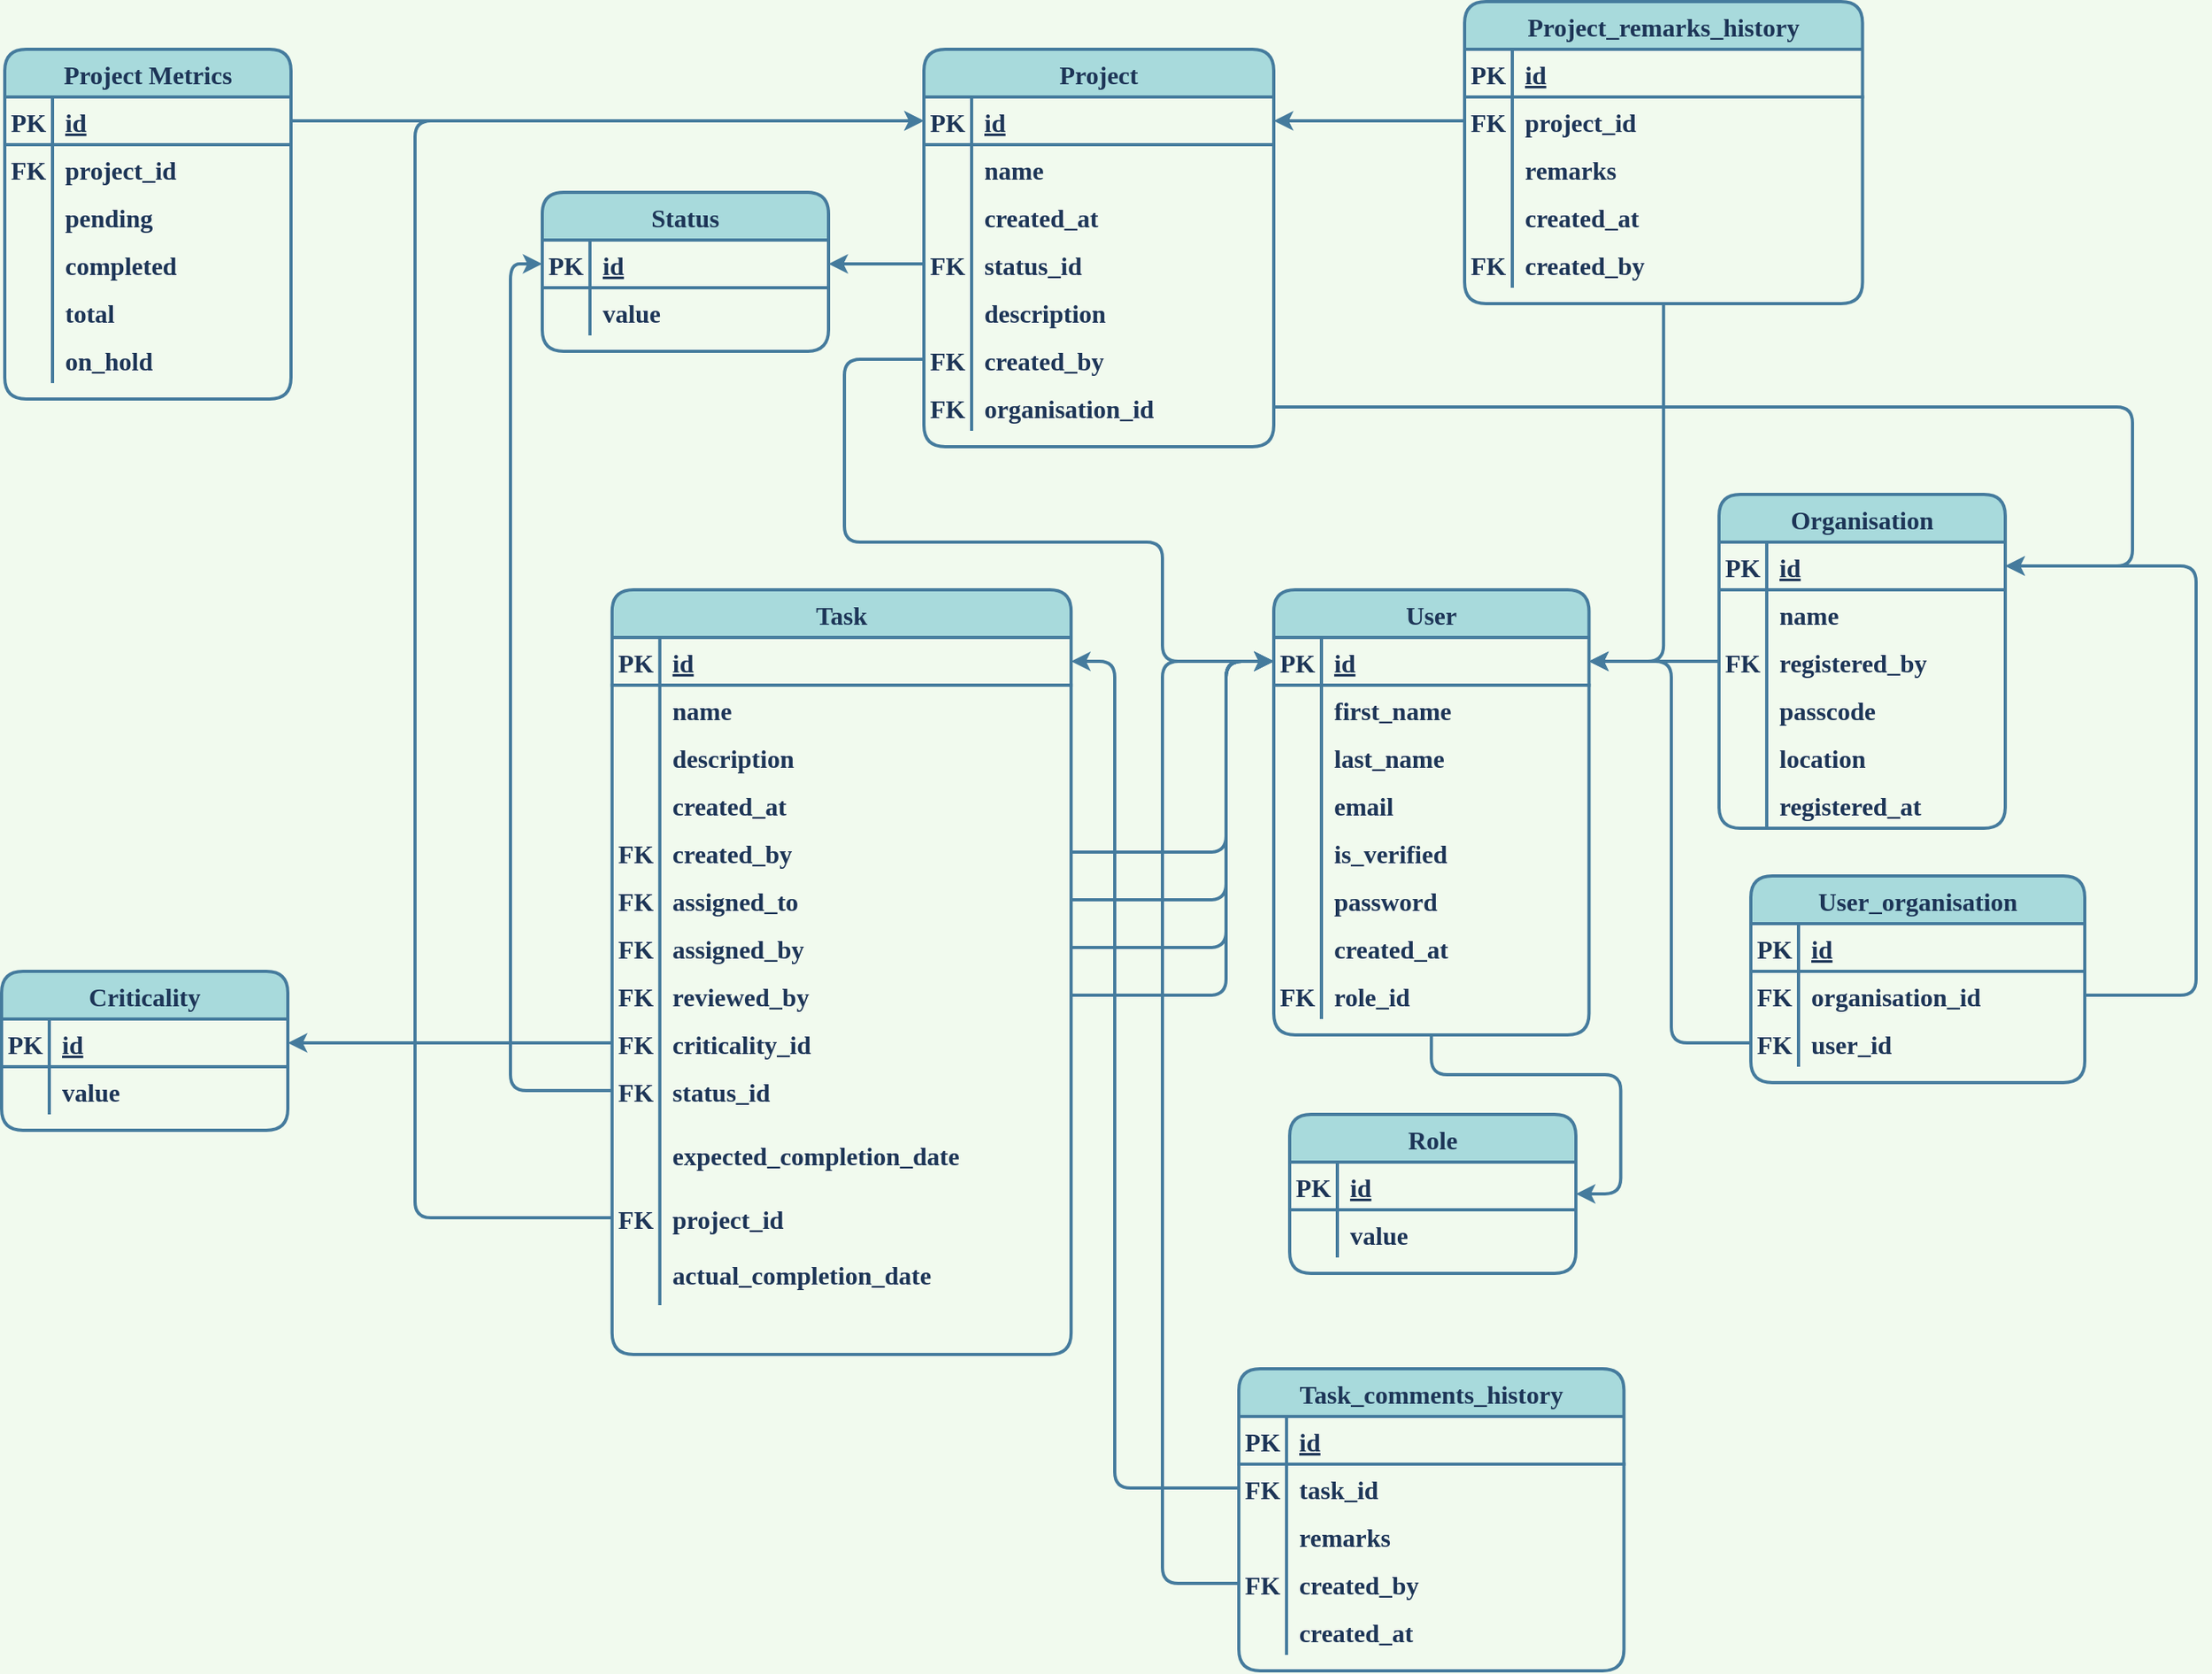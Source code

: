 <mxfile version="13.6.10" type="device"><diagram id="wCxy6Hsptm2hSELe-xra" name="Page-1"><mxGraphModel dx="1603" dy="1266" grid="1" gridSize="10" guides="1" tooltips="1" connect="1" arrows="1" fold="1" page="0" pageScale="1" pageWidth="850" pageHeight="1100" background="#F1FAEE" math="0" shadow="0" extFonts="Source Code Pro^https://fonts.googleapis.com/css?family=Source+Code+Pro"><root><mxCell id="0"/><mxCell id="1" parent="0"/><mxCell id="lnV4Pri6vXPrD_XtMToc-10" style="edgeStyle=orthogonalEdgeStyle;rounded=1;sketch=0;orthogonalLoop=1;jettySize=auto;html=1;exitX=0.5;exitY=1;exitDx=0;exitDy=0;entryX=1;entryY=0.5;entryDx=0;entryDy=0;strokeColor=#457B9D;strokeWidth=2;fillColor=#A8DADC;fontColor=#1D3557;" edge="1" parent="1" source="tXb9LpxNb9at7NcNSxQw-259" target="tXb9LpxNb9at7NcNSxQw-292"><mxGeometry relative="1" as="geometry"/></mxCell><mxCell id="tXb9LpxNb9at7NcNSxQw-259" value="User" style="shape=table;startSize=30;container=1;collapsible=1;childLayout=tableLayout;fixedRows=1;rowLines=0;fontStyle=1;align=center;resizeLast=1;fillColor=#A8DADC;strokeColor=#457B9D;fontFamily=Source Code Pro;FType=g;fontSize=16;textDirection=ltr;strokeWidth=2;fontColor=#1D3557;rounded=1;" parent="1" vertex="1"><mxGeometry x="90.0" y="-190" width="198.235" height="280" as="geometry"/></mxCell><mxCell id="tXb9LpxNb9at7NcNSxQw-260" value="" style="shape=partialRectangle;collapsible=0;dropTarget=0;pointerEvents=0;fillColor=none;top=0;left=0;bottom=1;right=0;points=[[0,0.5],[1,0.5]];portConstraint=eastwest;strokeColor=#457B9D;fontFamily=Source Code Pro;FType=g;fontSize=16;fontStyle=1;textDirection=ltr;strokeWidth=2;fontColor=#1D3557;rounded=1;" parent="tXb9LpxNb9at7NcNSxQw-259" vertex="1"><mxGeometry y="30" width="198.235" height="30" as="geometry"/></mxCell><mxCell id="tXb9LpxNb9at7NcNSxQw-261" value="PK" style="shape=partialRectangle;connectable=0;fillColor=none;top=0;left=0;bottom=0;right=0;fontStyle=1;overflow=hidden;strokeColor=#457B9D;fontFamily=Source Code Pro;FType=g;fontSize=16;textDirection=ltr;strokeWidth=2;fontColor=#1D3557;rounded=1;" parent="tXb9LpxNb9at7NcNSxQw-260" vertex="1"><mxGeometry width="30" height="30" as="geometry"/></mxCell><mxCell id="tXb9LpxNb9at7NcNSxQw-262" value="id" style="shape=partialRectangle;connectable=0;fillColor=none;top=0;left=0;bottom=0;right=0;align=left;spacingLeft=6;fontStyle=5;overflow=hidden;strokeColor=#457B9D;fontFamily=Source Code Pro;FType=g;fontSize=16;textDirection=ltr;strokeWidth=2;fontColor=#1D3557;rounded=1;" parent="tXb9LpxNb9at7NcNSxQw-260" vertex="1"><mxGeometry x="30" width="168.235" height="30" as="geometry"/></mxCell><mxCell id="tXb9LpxNb9at7NcNSxQw-263" value="" style="shape=partialRectangle;collapsible=0;dropTarget=0;pointerEvents=0;fillColor=none;top=0;left=0;bottom=0;right=0;points=[[0,0.5],[1,0.5]];portConstraint=eastwest;strokeColor=#457B9D;fontFamily=Source Code Pro;FType=g;fontSize=16;fontStyle=1;textDirection=ltr;strokeWidth=2;fontColor=#1D3557;rounded=1;" parent="tXb9LpxNb9at7NcNSxQw-259" vertex="1"><mxGeometry y="60" width="198.235" height="30" as="geometry"/></mxCell><mxCell id="tXb9LpxNb9at7NcNSxQw-264" value="" style="shape=partialRectangle;connectable=0;fillColor=none;top=0;left=0;bottom=0;right=0;editable=1;overflow=hidden;strokeColor=#457B9D;fontFamily=Source Code Pro;FType=g;fontSize=16;fontStyle=1;textDirection=ltr;strokeWidth=2;fontColor=#1D3557;rounded=1;" parent="tXb9LpxNb9at7NcNSxQw-263" vertex="1"><mxGeometry width="30" height="30" as="geometry"/></mxCell><mxCell id="tXb9LpxNb9at7NcNSxQw-265" value="first_name" style="shape=partialRectangle;connectable=0;fillColor=none;top=0;left=0;bottom=0;right=0;align=left;spacingLeft=6;overflow=hidden;strokeColor=#457B9D;fontFamily=Source Code Pro;FType=g;fontSize=16;fontStyle=1;textDirection=ltr;strokeWidth=2;fontColor=#1D3557;rounded=1;" parent="tXb9LpxNb9at7NcNSxQw-263" vertex="1"><mxGeometry x="30" width="168.235" height="30" as="geometry"/></mxCell><mxCell id="tXb9LpxNb9at7NcNSxQw-266" value="" style="shape=partialRectangle;collapsible=0;dropTarget=0;pointerEvents=0;fillColor=none;top=0;left=0;bottom=0;right=0;points=[[0,0.5],[1,0.5]];portConstraint=eastwest;strokeColor=#457B9D;fontFamily=Source Code Pro;FType=g;fontSize=16;fontStyle=1;textDirection=ltr;strokeWidth=2;fontColor=#1D3557;rounded=1;" parent="tXb9LpxNb9at7NcNSxQw-259" vertex="1"><mxGeometry y="90" width="198.235" height="30" as="geometry"/></mxCell><mxCell id="tXb9LpxNb9at7NcNSxQw-267" value="" style="shape=partialRectangle;connectable=0;fillColor=none;top=0;left=0;bottom=0;right=0;editable=1;overflow=hidden;strokeColor=#457B9D;fontFamily=Source Code Pro;FType=g;fontSize=16;fontStyle=1;textDirection=ltr;strokeWidth=2;fontColor=#1D3557;rounded=1;" parent="tXb9LpxNb9at7NcNSxQw-266" vertex="1"><mxGeometry width="30" height="30" as="geometry"/></mxCell><mxCell id="tXb9LpxNb9at7NcNSxQw-268" value="last_name" style="shape=partialRectangle;connectable=0;fillColor=none;top=0;left=0;bottom=0;right=0;align=left;spacingLeft=6;overflow=hidden;strokeColor=#457B9D;fontFamily=Source Code Pro;FType=g;fontSize=16;fontStyle=1;textDirection=ltr;strokeWidth=2;fontColor=#1D3557;rounded=1;" parent="tXb9LpxNb9at7NcNSxQw-266" vertex="1"><mxGeometry x="30" width="168.235" height="30" as="geometry"/></mxCell><mxCell id="tXb9LpxNb9at7NcNSxQw-269" value="" style="shape=partialRectangle;collapsible=0;dropTarget=0;pointerEvents=0;fillColor=none;top=0;left=0;bottom=0;right=0;points=[[0,0.5],[1,0.5]];portConstraint=eastwest;strokeColor=#457B9D;fontFamily=Source Code Pro;FType=g;fontSize=16;fontStyle=1;textDirection=ltr;strokeWidth=2;fontColor=#1D3557;rounded=1;" parent="tXb9LpxNb9at7NcNSxQw-259" vertex="1"><mxGeometry y="120" width="198.235" height="30" as="geometry"/></mxCell><mxCell id="tXb9LpxNb9at7NcNSxQw-270" value="" style="shape=partialRectangle;connectable=0;fillColor=none;top=0;left=0;bottom=0;right=0;editable=1;overflow=hidden;strokeColor=#457B9D;fontFamily=Source Code Pro;FType=g;fontSize=16;fontStyle=1;textDirection=ltr;strokeWidth=2;fontColor=#1D3557;rounded=1;" parent="tXb9LpxNb9at7NcNSxQw-269" vertex="1"><mxGeometry width="30" height="30" as="geometry"/></mxCell><mxCell id="tXb9LpxNb9at7NcNSxQw-271" value="email" style="shape=partialRectangle;connectable=0;fillColor=none;top=0;left=0;bottom=0;right=0;align=left;spacingLeft=6;overflow=hidden;strokeColor=#457B9D;fontFamily=Source Code Pro;FType=g;fontSize=16;fontStyle=1;textDirection=ltr;strokeWidth=2;fontColor=#1D3557;rounded=1;" parent="tXb9LpxNb9at7NcNSxQw-269" vertex="1"><mxGeometry x="30" width="168.235" height="30" as="geometry"/></mxCell><mxCell id="tXb9LpxNb9at7NcNSxQw-272" value="" style="shape=partialRectangle;collapsible=0;dropTarget=0;pointerEvents=0;fillColor=none;top=0;left=0;bottom=0;right=0;points=[[0,0.5],[1,0.5]];portConstraint=eastwest;strokeColor=#457B9D;fontFamily=Source Code Pro;FType=g;fontSize=16;fontStyle=1;textDirection=ltr;strokeWidth=2;fontColor=#1D3557;rounded=1;" parent="tXb9LpxNb9at7NcNSxQw-259" vertex="1"><mxGeometry y="150" width="198.235" height="30" as="geometry"/></mxCell><mxCell id="tXb9LpxNb9at7NcNSxQw-273" value="" style="shape=partialRectangle;connectable=0;fillColor=none;top=0;left=0;bottom=0;right=0;editable=1;overflow=hidden;strokeColor=#457B9D;fontFamily=Source Code Pro;FType=g;fontSize=16;fontStyle=1;textDirection=ltr;strokeWidth=2;fontColor=#1D3557;rounded=1;" parent="tXb9LpxNb9at7NcNSxQw-272" vertex="1"><mxGeometry width="30" height="30" as="geometry"/></mxCell><mxCell id="tXb9LpxNb9at7NcNSxQw-274" value="is_verified" style="shape=partialRectangle;connectable=0;fillColor=none;top=0;left=0;bottom=0;right=0;align=left;spacingLeft=6;overflow=hidden;strokeColor=#457B9D;fontFamily=Source Code Pro;FType=g;fontSize=16;fontStyle=1;textDirection=ltr;strokeWidth=2;fontColor=#1D3557;rounded=1;" parent="tXb9LpxNb9at7NcNSxQw-272" vertex="1"><mxGeometry x="30" width="168.235" height="30" as="geometry"/></mxCell><mxCell id="tXb9LpxNb9at7NcNSxQw-275" value="" style="shape=partialRectangle;collapsible=0;dropTarget=0;pointerEvents=0;fillColor=none;top=0;left=0;bottom=0;right=0;points=[[0,0.5],[1,0.5]];portConstraint=eastwest;strokeColor=#457B9D;fontFamily=Source Code Pro;FType=g;fontSize=16;fontStyle=1;textDirection=ltr;strokeWidth=2;fontColor=#1D3557;rounded=1;" parent="tXb9LpxNb9at7NcNSxQw-259" vertex="1"><mxGeometry y="180" width="198.235" height="30" as="geometry"/></mxCell><mxCell id="tXb9LpxNb9at7NcNSxQw-276" value="" style="shape=partialRectangle;connectable=0;fillColor=none;top=0;left=0;bottom=0;right=0;editable=1;overflow=hidden;strokeColor=#457B9D;fontFamily=Source Code Pro;FType=g;fontSize=16;fontStyle=1;textDirection=ltr;strokeWidth=2;fontColor=#1D3557;rounded=1;" parent="tXb9LpxNb9at7NcNSxQw-275" vertex="1"><mxGeometry width="30" height="30" as="geometry"/></mxCell><mxCell id="tXb9LpxNb9at7NcNSxQw-277" value="password" style="shape=partialRectangle;connectable=0;fillColor=none;top=0;left=0;bottom=0;right=0;align=left;spacingLeft=6;overflow=hidden;strokeColor=#457B9D;fontFamily=Source Code Pro;FType=g;fontSize=16;fontStyle=1;textDirection=ltr;strokeWidth=2;fontColor=#1D3557;rounded=1;" parent="tXb9LpxNb9at7NcNSxQw-275" vertex="1"><mxGeometry x="30" width="168.235" height="30" as="geometry"/></mxCell><mxCell id="tXb9LpxNb9at7NcNSxQw-278" value="" style="shape=partialRectangle;collapsible=0;dropTarget=0;pointerEvents=0;fillColor=none;top=0;left=0;bottom=0;right=0;points=[[0,0.5],[1,0.5]];portConstraint=eastwest;strokeColor=#457B9D;fontFamily=Source Code Pro;FType=g;fontSize=16;fontStyle=1;textDirection=ltr;strokeWidth=2;fontColor=#1D3557;rounded=1;" parent="tXb9LpxNb9at7NcNSxQw-259" vertex="1"><mxGeometry y="210" width="198.235" height="30" as="geometry"/></mxCell><mxCell id="tXb9LpxNb9at7NcNSxQw-279" value="" style="shape=partialRectangle;connectable=0;fillColor=none;top=0;left=0;bottom=0;right=0;editable=1;overflow=hidden;strokeColor=#457B9D;fontFamily=Source Code Pro;FType=g;fontSize=16;fontStyle=1;textDirection=ltr;strokeWidth=2;fontColor=#1D3557;rounded=1;" parent="tXb9LpxNb9at7NcNSxQw-278" vertex="1"><mxGeometry width="30" height="30" as="geometry"/></mxCell><mxCell id="tXb9LpxNb9at7NcNSxQw-280" value="created_at" style="shape=partialRectangle;connectable=0;fillColor=none;top=0;left=0;bottom=0;right=0;align=left;spacingLeft=6;overflow=hidden;strokeColor=#457B9D;fontFamily=Source Code Pro;FType=g;fontSize=16;fontStyle=1;textDirection=ltr;strokeWidth=2;fontColor=#1D3557;rounded=1;" parent="tXb9LpxNb9at7NcNSxQw-278" vertex="1"><mxGeometry x="30" width="168.235" height="30" as="geometry"/></mxCell><mxCell id="tXb9LpxNb9at7NcNSxQw-284" value="" style="shape=partialRectangle;collapsible=0;dropTarget=0;pointerEvents=0;fillColor=none;top=0;left=0;bottom=0;right=0;points=[[0,0.5],[1,0.5]];portConstraint=eastwest;strokeColor=#457B9D;fontFamily=Source Code Pro;FType=g;fontSize=16;fontStyle=1;textDirection=ltr;strokeWidth=2;fontColor=#1D3557;rounded=1;" parent="tXb9LpxNb9at7NcNSxQw-259" vertex="1"><mxGeometry y="240" width="198.235" height="30" as="geometry"/></mxCell><mxCell id="tXb9LpxNb9at7NcNSxQw-285" value="FK" style="shape=partialRectangle;connectable=0;fillColor=none;top=0;left=0;bottom=0;right=0;editable=1;overflow=hidden;strokeColor=#457B9D;fontFamily=Source Code Pro;FType=g;fontSize=16;fontStyle=1;textDirection=ltr;strokeWidth=2;fontColor=#1D3557;rounded=1;" parent="tXb9LpxNb9at7NcNSxQw-284" vertex="1"><mxGeometry width="30" height="30" as="geometry"/></mxCell><mxCell id="tXb9LpxNb9at7NcNSxQw-286" value="role_id" style="shape=partialRectangle;connectable=0;fillColor=none;top=0;left=0;bottom=0;right=0;align=left;spacingLeft=6;overflow=hidden;strokeColor=#457B9D;fontFamily=Source Code Pro;FType=g;fontSize=16;fontStyle=1;textDirection=ltr;strokeWidth=2;fontColor=#1D3557;rounded=1;" parent="tXb9LpxNb9at7NcNSxQw-284" vertex="1"><mxGeometry x="30" width="168.235" height="30" as="geometry"/></mxCell><mxCell id="tXb9LpxNb9at7NcNSxQw-222" value="Task" style="shape=table;startSize=30;container=1;collapsible=1;childLayout=tableLayout;fixedRows=1;rowLines=0;fontStyle=1;align=center;resizeLast=1;strokeColor=#457B9D;fillColor=#A8DADC;fontFamily=Source Code Pro;fontSize=16;strokeWidth=2;FType=g;fontColor=#1D3557;rounded=1;" parent="1" vertex="1"><mxGeometry x="-326.09" y="-190" width="288.65" height="481.0" as="geometry"/></mxCell><mxCell id="tXb9LpxNb9at7NcNSxQw-223" value="" style="shape=partialRectangle;collapsible=0;dropTarget=0;pointerEvents=0;fillColor=none;top=0;left=0;bottom=1;right=0;points=[[0,0.5],[1,0.5]];portConstraint=eastwest;fontFamily=Source Code Pro;fontSize=16;strokeColor=#457B9D;fontStyle=1;strokeWidth=2;FType=g;fontColor=#1D3557;rounded=1;" parent="tXb9LpxNb9at7NcNSxQw-222" vertex="1"><mxGeometry y="30" width="288.65" height="30" as="geometry"/></mxCell><mxCell id="tXb9LpxNb9at7NcNSxQw-224" value="PK" style="shape=partialRectangle;connectable=0;fillColor=none;top=0;left=0;bottom=0;right=0;fontStyle=1;overflow=hidden;fontSize=16;fontFamily=Source Code Pro;strokeColor=#457B9D;strokeWidth=2;FType=g;fontColor=#1D3557;rounded=1;" parent="tXb9LpxNb9at7NcNSxQw-223" vertex="1"><mxGeometry width="30" height="30" as="geometry"/></mxCell><mxCell id="tXb9LpxNb9at7NcNSxQw-225" value="id" style="shape=partialRectangle;connectable=0;fillColor=none;top=0;left=0;bottom=0;right=0;align=left;spacingLeft=6;fontStyle=5;overflow=hidden;fontFamily=Source Code Pro;fontSize=16;strokeColor=#457B9D;strokeWidth=2;FType=g;fontColor=#1D3557;rounded=1;" parent="tXb9LpxNb9at7NcNSxQw-223" vertex="1"><mxGeometry x="30" width="258.65" height="30" as="geometry"/></mxCell><mxCell id="tXb9LpxNb9at7NcNSxQw-226" value="" style="shape=partialRectangle;collapsible=0;dropTarget=0;pointerEvents=0;fillColor=none;top=0;left=0;bottom=0;right=0;points=[[0,0.5],[1,0.5]];portConstraint=eastwest;fontFamily=Source Code Pro;fontSize=16;strokeColor=#457B9D;fontStyle=1;strokeWidth=2;FType=g;fontColor=#1D3557;rounded=1;" parent="tXb9LpxNb9at7NcNSxQw-222" vertex="1"><mxGeometry y="60" width="288.65" height="30" as="geometry"/></mxCell><mxCell id="tXb9LpxNb9at7NcNSxQw-227" value="" style="shape=partialRectangle;connectable=0;fillColor=none;top=0;left=0;bottom=0;right=0;editable=1;overflow=hidden;fontFamily=Source Code Pro;fontSize=16;strokeColor=#457B9D;fontStyle=1;strokeWidth=2;FType=g;fontColor=#1D3557;rounded=1;" parent="tXb9LpxNb9at7NcNSxQw-226" vertex="1"><mxGeometry width="30" height="30" as="geometry"/></mxCell><mxCell id="tXb9LpxNb9at7NcNSxQw-228" value="name" style="shape=partialRectangle;connectable=0;fillColor=none;top=0;left=0;bottom=0;right=0;align=left;spacingLeft=6;overflow=hidden;fontFamily=Source Code Pro;fontSize=16;strokeColor=#457B9D;fontStyle=1;strokeWidth=2;FType=g;fontColor=#1D3557;rounded=1;" parent="tXb9LpxNb9at7NcNSxQw-226" vertex="1"><mxGeometry x="30" width="258.65" height="30" as="geometry"/></mxCell><mxCell id="tXb9LpxNb9at7NcNSxQw-229" value="" style="shape=partialRectangle;collapsible=0;dropTarget=0;pointerEvents=0;fillColor=none;top=0;left=0;bottom=0;right=0;points=[[0,0.5],[1,0.5]];portConstraint=eastwest;fontFamily=Source Code Pro;fontSize=16;strokeColor=#457B9D;fontStyle=1;strokeWidth=2;FType=g;fontColor=#1D3557;rounded=1;" parent="tXb9LpxNb9at7NcNSxQw-222" vertex="1"><mxGeometry y="90" width="288.65" height="30" as="geometry"/></mxCell><mxCell id="tXb9LpxNb9at7NcNSxQw-230" value="" style="shape=partialRectangle;connectable=0;fillColor=none;top=0;left=0;bottom=0;right=0;editable=1;overflow=hidden;fontFamily=Source Code Pro;fontSize=16;strokeColor=#457B9D;fontStyle=1;strokeWidth=2;FType=g;fontColor=#1D3557;rounded=1;" parent="tXb9LpxNb9at7NcNSxQw-229" vertex="1"><mxGeometry width="30" height="30" as="geometry"/></mxCell><mxCell id="tXb9LpxNb9at7NcNSxQw-231" value="description" style="shape=partialRectangle;connectable=0;fillColor=none;top=0;left=0;bottom=0;right=0;align=left;spacingLeft=6;overflow=hidden;fontFamily=Source Code Pro;fontSize=16;strokeColor=#457B9D;fontStyle=1;strokeWidth=2;FType=g;fontColor=#1D3557;rounded=1;" parent="tXb9LpxNb9at7NcNSxQw-229" vertex="1"><mxGeometry x="30" width="258.65" height="30" as="geometry"/></mxCell><mxCell id="tXb9LpxNb9at7NcNSxQw-232" value="" style="shape=partialRectangle;collapsible=0;dropTarget=0;pointerEvents=0;fillColor=none;top=0;left=0;bottom=0;right=0;points=[[0,0.5],[1,0.5]];portConstraint=eastwest;fontFamily=Source Code Pro;fontSize=16;strokeColor=#457B9D;fontStyle=1;strokeWidth=2;FType=g;fontColor=#1D3557;rounded=1;" parent="tXb9LpxNb9at7NcNSxQw-222" vertex="1"><mxGeometry y="120" width="288.65" height="30" as="geometry"/></mxCell><mxCell id="tXb9LpxNb9at7NcNSxQw-233" value="" style="shape=partialRectangle;connectable=0;fillColor=none;top=0;left=0;bottom=0;right=0;editable=1;overflow=hidden;fontFamily=Source Code Pro;fontSize=16;strokeColor=#457B9D;fontStyle=1;strokeWidth=2;FType=g;fontColor=#1D3557;rounded=1;" parent="tXb9LpxNb9at7NcNSxQw-232" vertex="1"><mxGeometry width="30" height="30" as="geometry"/></mxCell><mxCell id="tXb9LpxNb9at7NcNSxQw-234" value="created_at" style="shape=partialRectangle;connectable=0;fillColor=none;top=0;left=0;bottom=0;right=0;align=left;spacingLeft=6;overflow=hidden;fontFamily=Source Code Pro;fontSize=16;strokeColor=#457B9D;fontStyle=1;strokeWidth=2;FType=g;fontColor=#1D3557;rounded=1;" parent="tXb9LpxNb9at7NcNSxQw-232" vertex="1"><mxGeometry x="30" width="258.65" height="30" as="geometry"/></mxCell><mxCell id="tXb9LpxNb9at7NcNSxQw-235" value="" style="shape=partialRectangle;collapsible=0;dropTarget=0;pointerEvents=0;fillColor=none;top=0;left=0;bottom=0;right=0;points=[[0,0.5],[1,0.5]];portConstraint=eastwest;fontFamily=Source Code Pro;fontSize=16;strokeColor=#457B9D;fontStyle=1;strokeWidth=2;FType=g;fontColor=#1D3557;rounded=1;" parent="tXb9LpxNb9at7NcNSxQw-222" vertex="1"><mxGeometry y="150" width="288.65" height="30" as="geometry"/></mxCell><mxCell id="tXb9LpxNb9at7NcNSxQw-236" value="FK" style="shape=partialRectangle;connectable=0;fillColor=none;top=0;left=0;bottom=0;right=0;editable=1;overflow=hidden;fontFamily=Source Code Pro;fontSize=16;strokeColor=#457B9D;fontStyle=1;strokeWidth=2;FType=g;fontColor=#1D3557;rounded=1;" parent="tXb9LpxNb9at7NcNSxQw-235" vertex="1"><mxGeometry width="30" height="30" as="geometry"/></mxCell><mxCell id="tXb9LpxNb9at7NcNSxQw-237" value="created_by" style="shape=partialRectangle;connectable=0;fillColor=none;top=0;left=0;bottom=0;right=0;align=left;spacingLeft=6;overflow=hidden;fontFamily=Source Code Pro;fontSize=16;strokeColor=#457B9D;fontStyle=1;strokeWidth=2;FType=g;fontColor=#1D3557;rounded=1;" parent="tXb9LpxNb9at7NcNSxQw-235" vertex="1"><mxGeometry x="30" width="258.65" height="30" as="geometry"/></mxCell><mxCell id="tXb9LpxNb9at7NcNSxQw-238" value="" style="shape=partialRectangle;collapsible=0;dropTarget=0;pointerEvents=0;fillColor=none;top=0;left=0;bottom=0;right=0;points=[[0,0.5],[1,0.5]];portConstraint=eastwest;fontFamily=Source Code Pro;fontSize=16;strokeColor=#457B9D;fontStyle=1;strokeWidth=2;FType=g;fontColor=#1D3557;rounded=1;" parent="tXb9LpxNb9at7NcNSxQw-222" vertex="1"><mxGeometry y="180" width="288.65" height="30" as="geometry"/></mxCell><mxCell id="tXb9LpxNb9at7NcNSxQw-239" value="FK" style="shape=partialRectangle;connectable=0;fillColor=none;top=0;left=0;bottom=0;right=0;editable=1;overflow=hidden;fontFamily=Source Code Pro;fontSize=16;strokeColor=#457B9D;fontStyle=1;strokeWidth=2;FType=g;fontColor=#1D3557;rounded=1;" parent="tXb9LpxNb9at7NcNSxQw-238" vertex="1"><mxGeometry width="30" height="30" as="geometry"/></mxCell><mxCell id="tXb9LpxNb9at7NcNSxQw-240" value="assigned_to" style="shape=partialRectangle;connectable=0;fillColor=none;top=0;left=0;bottom=0;right=0;align=left;spacingLeft=6;overflow=hidden;fontFamily=Source Code Pro;fontSize=16;strokeColor=#457B9D;fontStyle=1;strokeWidth=2;FType=g;fontColor=#1D3557;rounded=1;" parent="tXb9LpxNb9at7NcNSxQw-238" vertex="1"><mxGeometry x="30" width="258.65" height="30" as="geometry"/></mxCell><mxCell id="tXb9LpxNb9at7NcNSxQw-241" value="" style="shape=partialRectangle;collapsible=0;dropTarget=0;pointerEvents=0;fillColor=none;top=0;left=0;bottom=0;right=0;points=[[0,0.5],[1,0.5]];portConstraint=eastwest;fontFamily=Source Code Pro;fontSize=16;strokeColor=#457B9D;fontStyle=1;strokeWidth=2;FType=g;fontColor=#1D3557;rounded=1;" parent="tXb9LpxNb9at7NcNSxQw-222" vertex="1"><mxGeometry y="210" width="288.65" height="30" as="geometry"/></mxCell><mxCell id="tXb9LpxNb9at7NcNSxQw-242" value="FK" style="shape=partialRectangle;connectable=0;fillColor=none;top=0;left=0;bottom=0;right=0;editable=1;overflow=hidden;fontFamily=Source Code Pro;fontSize=16;strokeColor=#457B9D;fontStyle=1;strokeWidth=2;FType=g;fontColor=#1D3557;rounded=1;" parent="tXb9LpxNb9at7NcNSxQw-241" vertex="1"><mxGeometry width="30" height="30" as="geometry"/></mxCell><mxCell id="tXb9LpxNb9at7NcNSxQw-243" value="assigned_by" style="shape=partialRectangle;connectable=0;fillColor=none;top=0;left=0;bottom=0;right=0;align=left;spacingLeft=6;overflow=hidden;fontFamily=Source Code Pro;fontSize=16;strokeColor=#457B9D;fontStyle=1;strokeWidth=2;FType=g;fontColor=#1D3557;rounded=1;" parent="tXb9LpxNb9at7NcNSxQw-241" vertex="1"><mxGeometry x="30" width="258.65" height="30" as="geometry"/></mxCell><mxCell id="lnV4Pri6vXPrD_XtMToc-4" value="" style="shape=partialRectangle;collapsible=0;dropTarget=0;pointerEvents=0;fillColor=none;top=0;left=0;bottom=0;right=0;points=[[0,0.5],[1,0.5]];portConstraint=eastwest;fontFamily=Source Code Pro;fontSize=16;strokeColor=#457B9D;fontStyle=1;strokeWidth=2;FType=g;fontColor=#1D3557;rounded=1;" vertex="1" parent="tXb9LpxNb9at7NcNSxQw-222"><mxGeometry y="240" width="288.65" height="30" as="geometry"/></mxCell><mxCell id="lnV4Pri6vXPrD_XtMToc-5" value="FK" style="shape=partialRectangle;connectable=0;fillColor=none;top=0;left=0;bottom=0;right=0;editable=1;overflow=hidden;fontFamily=Source Code Pro;fontSize=16;strokeColor=#457B9D;fontStyle=1;strokeWidth=2;FType=g;fontColor=#1D3557;rounded=1;" vertex="1" parent="lnV4Pri6vXPrD_XtMToc-4"><mxGeometry width="30" height="30" as="geometry"/></mxCell><mxCell id="lnV4Pri6vXPrD_XtMToc-6" value="reviewed_by" style="shape=partialRectangle;connectable=0;fillColor=none;top=0;left=0;bottom=0;right=0;align=left;spacingLeft=6;overflow=hidden;fontFamily=Source Code Pro;fontSize=16;strokeColor=#457B9D;fontStyle=1;strokeWidth=2;FType=g;fontColor=#1D3557;rounded=1;" vertex="1" parent="lnV4Pri6vXPrD_XtMToc-4"><mxGeometry x="30" width="258.65" height="30" as="geometry"/></mxCell><mxCell id="tXb9LpxNb9at7NcNSxQw-244" value="" style="shape=partialRectangle;collapsible=0;dropTarget=0;pointerEvents=0;fillColor=none;top=0;left=0;bottom=0;right=0;points=[[0,0.5],[1,0.5]];portConstraint=eastwest;fontFamily=Source Code Pro;fontSize=16;strokeColor=#457B9D;fontStyle=1;strokeWidth=2;FType=g;fontColor=#1D3557;rounded=1;" parent="tXb9LpxNb9at7NcNSxQw-222" vertex="1"><mxGeometry y="270" width="288.65" height="30" as="geometry"/></mxCell><mxCell id="tXb9LpxNb9at7NcNSxQw-245" value="FK" style="shape=partialRectangle;connectable=0;fillColor=none;top=0;left=0;bottom=0;right=0;editable=1;overflow=hidden;fontFamily=Source Code Pro;fontSize=16;strokeColor=#457B9D;fontStyle=1;strokeWidth=2;FType=g;fontColor=#1D3557;rounded=1;" parent="tXb9LpxNb9at7NcNSxQw-244" vertex="1"><mxGeometry width="30" height="30" as="geometry"/></mxCell><mxCell id="tXb9LpxNb9at7NcNSxQw-246" value="criticality_id" style="shape=partialRectangle;connectable=0;fillColor=none;top=0;left=0;bottom=0;right=0;align=left;spacingLeft=6;overflow=hidden;fontFamily=Source Code Pro;fontSize=16;strokeColor=#457B9D;fontStyle=1;strokeWidth=2;FType=g;fontColor=#1D3557;rounded=1;" parent="tXb9LpxNb9at7NcNSxQw-244" vertex="1"><mxGeometry x="30" width="258.65" height="30" as="geometry"/></mxCell><mxCell id="tXb9LpxNb9at7NcNSxQw-247" value="" style="shape=partialRectangle;collapsible=0;dropTarget=0;pointerEvents=0;fillColor=none;top=0;left=0;bottom=0;right=0;points=[[0,0.5],[1,0.5]];portConstraint=eastwest;fontFamily=Source Code Pro;fontSize=16;strokeColor=#457B9D;fontStyle=1;strokeWidth=2;FType=g;fontColor=#1D3557;rounded=1;" parent="tXb9LpxNb9at7NcNSxQw-222" vertex="1"><mxGeometry y="300" width="288.65" height="30" as="geometry"/></mxCell><mxCell id="tXb9LpxNb9at7NcNSxQw-248" value="FK" style="shape=partialRectangle;connectable=0;fillColor=none;top=0;left=0;bottom=0;right=0;editable=1;overflow=hidden;fontFamily=Source Code Pro;fontSize=16;strokeColor=#457B9D;fontStyle=1;strokeWidth=2;FType=g;fontColor=#1D3557;rounded=1;" parent="tXb9LpxNb9at7NcNSxQw-247" vertex="1"><mxGeometry width="30" height="30" as="geometry"/></mxCell><mxCell id="tXb9LpxNb9at7NcNSxQw-249" value="status_id" style="shape=partialRectangle;connectable=0;fillColor=none;top=0;left=0;bottom=0;right=0;align=left;spacingLeft=6;overflow=hidden;fontFamily=Source Code Pro;fontSize=16;strokeColor=#457B9D;fontStyle=1;strokeWidth=2;FType=g;fontColor=#1D3557;rounded=1;" parent="tXb9LpxNb9at7NcNSxQw-247" vertex="1"><mxGeometry x="30" width="258.65" height="30" as="geometry"/></mxCell><mxCell id="tXb9LpxNb9at7NcNSxQw-250" value="" style="shape=partialRectangle;collapsible=0;dropTarget=0;pointerEvents=0;fillColor=none;top=0;left=0;bottom=0;right=0;points=[[0,0.5],[1,0.5]];portConstraint=eastwest;fontFamily=Source Code Pro;fontSize=16;strokeColor=#457B9D;fontStyle=1;strokeWidth=2;FType=g;fontColor=#1D3557;rounded=1;" parent="tXb9LpxNb9at7NcNSxQw-222" vertex="1"><mxGeometry y="330" width="288.65" height="50" as="geometry"/></mxCell><mxCell id="tXb9LpxNb9at7NcNSxQw-251" value="" style="shape=partialRectangle;connectable=0;fillColor=none;top=0;left=0;bottom=0;right=0;editable=1;overflow=hidden;fontFamily=Source Code Pro;fontSize=16;strokeColor=#457B9D;fontStyle=1;strokeWidth=2;FType=g;fontColor=#1D3557;rounded=1;" parent="tXb9LpxNb9at7NcNSxQw-250" vertex="1"><mxGeometry width="30" height="50" as="geometry"/></mxCell><mxCell id="tXb9LpxNb9at7NcNSxQw-252" value="expected_completion_date" style="shape=partialRectangle;connectable=0;fillColor=none;top=0;left=0;bottom=0;right=0;align=left;spacingLeft=6;overflow=hidden;fontFamily=Source Code Pro;fontSize=16;strokeColor=#457B9D;fontStyle=1;strokeWidth=2;FType=g;fontColor=#1D3557;rounded=1;" parent="tXb9LpxNb9at7NcNSxQw-250" vertex="1"><mxGeometry x="30" width="258.65" height="50" as="geometry"/></mxCell><mxCell id="tXb9LpxNb9at7NcNSxQw-253" value="" style="shape=partialRectangle;collapsible=0;dropTarget=0;pointerEvents=0;fillColor=none;top=0;left=0;bottom=0;right=0;points=[[0,0.5],[1,0.5]];portConstraint=eastwest;fontFamily=Source Code Pro;fontSize=16;strokeColor=#457B9D;fontStyle=1;strokeWidth=2;FType=g;fontColor=#1D3557;rounded=1;" parent="tXb9LpxNb9at7NcNSxQw-222" vertex="1"><mxGeometry y="380" width="288.65" height="30" as="geometry"/></mxCell><mxCell id="tXb9LpxNb9at7NcNSxQw-254" value="FK" style="shape=partialRectangle;connectable=0;fillColor=none;top=0;left=0;bottom=0;right=0;editable=1;overflow=hidden;fontFamily=Source Code Pro;fontSize=16;strokeColor=#457B9D;fontStyle=1;strokeWidth=2;FType=g;fontColor=#1D3557;rounded=1;" parent="tXb9LpxNb9at7NcNSxQw-253" vertex="1"><mxGeometry width="30" height="30" as="geometry"/></mxCell><mxCell id="tXb9LpxNb9at7NcNSxQw-255" value="project_id" style="shape=partialRectangle;connectable=0;fillColor=none;top=0;left=0;bottom=0;right=0;align=left;spacingLeft=6;overflow=hidden;fontFamily=Source Code Pro;fontSize=16;strokeColor=#457B9D;fontStyle=1;strokeWidth=2;FType=g;fontColor=#1D3557;rounded=1;" parent="tXb9LpxNb9at7NcNSxQw-253" vertex="1"><mxGeometry x="30" width="258.65" height="30" as="geometry"/></mxCell><mxCell id="mpdYPfYyyyW2JJoy8OGN-1" value="" style="shape=partialRectangle;collapsible=0;dropTarget=0;pointerEvents=0;fillColor=none;top=0;left=0;bottom=0;right=0;points=[[0,0.5],[1,0.5]];portConstraint=eastwest;fontFamily=Source Code Pro;fontSize=16;strokeColor=#457B9D;fontStyle=1;strokeWidth=2;FType=g;fontColor=#1D3557;rounded=1;" parent="tXb9LpxNb9at7NcNSxQw-222" vertex="1"><mxGeometry y="410" width="288.65" height="40" as="geometry"/></mxCell><mxCell id="mpdYPfYyyyW2JJoy8OGN-2" value="" style="shape=partialRectangle;connectable=0;fillColor=none;top=0;left=0;bottom=0;right=0;editable=1;overflow=hidden;fontFamily=Source Code Pro;fontSize=16;strokeColor=#457B9D;fontStyle=1;strokeWidth=2;FType=g;fontColor=#1D3557;rounded=1;" parent="mpdYPfYyyyW2JJoy8OGN-1" vertex="1"><mxGeometry width="30" height="40" as="geometry"/></mxCell><mxCell id="mpdYPfYyyyW2JJoy8OGN-3" value="actual_completion_date" style="shape=partialRectangle;connectable=0;fillColor=none;top=0;left=0;bottom=0;right=0;align=left;spacingLeft=6;overflow=hidden;fontFamily=Source Code Pro;fontSize=16;strokeColor=#457B9D;fontStyle=1;strokeWidth=2;FType=g;fontColor=#1D3557;rounded=1;" parent="mpdYPfYyyyW2JJoy8OGN-1" vertex="1"><mxGeometry x="30" width="258.65" height="40" as="geometry"/></mxCell><mxCell id="mpdYPfYyyyW2JJoy8OGN-59" style="edgeStyle=orthogonalEdgeStyle;sketch=0;orthogonalLoop=1;jettySize=auto;html=1;exitX=1;exitY=0.5;exitDx=0;exitDy=0;entryX=0;entryY=0.5;entryDx=0;entryDy=0;strokeColor=#457B9D;fillColor=#A8DADC;strokeWidth=2;fontColor=#1D3557;labelBackgroundColor=#F1FAEE;" parent="1" source="tXb9LpxNb9at7NcNSxQw-235" target="tXb9LpxNb9at7NcNSxQw-260" edge="1"><mxGeometry relative="1" as="geometry"><Array as="points"><mxPoint x="60" y="-25"/><mxPoint x="60" y="-145"/></Array></mxGeometry></mxCell><mxCell id="mpdYPfYyyyW2JJoy8OGN-60" style="edgeStyle=orthogonalEdgeStyle;sketch=0;orthogonalLoop=1;jettySize=auto;html=1;exitX=0;exitY=0.5;exitDx=0;exitDy=0;entryX=1;entryY=0.5;entryDx=0;entryDy=0;strokeColor=#457B9D;fillColor=#A8DADC;strokeWidth=2;fontColor=#1D3557;labelBackgroundColor=#F1FAEE;" parent="1" source="tXb9LpxNb9at7NcNSxQw-364" target="tXb9LpxNb9at7NcNSxQw-260" edge="1"><mxGeometry relative="1" as="geometry"/></mxCell><mxCell id="mpdYPfYyyyW2JJoy8OGN-61" style="edgeStyle=orthogonalEdgeStyle;sketch=0;orthogonalLoop=1;jettySize=auto;html=1;exitX=0;exitY=0.5;exitDx=0;exitDy=0;entryX=1;entryY=0.5;entryDx=0;entryDy=0;strokeColor=#457B9D;fillColor=#A8DADC;strokeWidth=2;fontColor=#1D3557;labelBackgroundColor=#F1FAEE;" parent="1" source="mpdYPfYyyyW2JJoy8OGN-51" target="tXb9LpxNb9at7NcNSxQw-260" edge="1"><mxGeometry relative="1" as="geometry"><Array as="points"><mxPoint x="340" y="95"/><mxPoint x="340" y="-145"/></Array></mxGeometry></mxCell><mxCell id="tXb9LpxNb9at7NcNSxQw-292" value="Role" style="shape=table;startSize=30;container=1;collapsible=1;childLayout=tableLayout;fixedRows=1;rowLines=0;fontStyle=1;align=center;resizeLast=1;fillColor=#A8DADC;strokeColor=#457B9D;fontFamily=Source Code Pro;FType=g;fontSize=16;textDirection=ltr;strokeWidth=2;fontColor=#1D3557;rounded=1;" parent="1" vertex="1"><mxGeometry x="100" y="140" width="180" height="100" as="geometry"/></mxCell><mxCell id="tXb9LpxNb9at7NcNSxQw-293" value="" style="shape=partialRectangle;collapsible=0;dropTarget=0;pointerEvents=0;fillColor=none;top=0;left=0;bottom=1;right=0;points=[[0,0.5],[1,0.5]];portConstraint=eastwest;strokeColor=#457B9D;fontFamily=Source Code Pro;FType=g;fontSize=16;fontStyle=1;textDirection=ltr;strokeWidth=2;fontColor=#1D3557;rounded=1;" parent="tXb9LpxNb9at7NcNSxQw-292" vertex="1"><mxGeometry y="30" width="180" height="30" as="geometry"/></mxCell><mxCell id="tXb9LpxNb9at7NcNSxQw-294" value="PK" style="shape=partialRectangle;connectable=0;fillColor=none;top=0;left=0;bottom=0;right=0;fontStyle=1;overflow=hidden;strokeColor=#457B9D;fontFamily=Source Code Pro;FType=g;fontSize=16;textDirection=ltr;strokeWidth=2;fontColor=#1D3557;rounded=1;" parent="tXb9LpxNb9at7NcNSxQw-293" vertex="1"><mxGeometry width="30" height="30" as="geometry"/></mxCell><mxCell id="tXb9LpxNb9at7NcNSxQw-295" value="id" style="shape=partialRectangle;connectable=0;fillColor=none;top=0;left=0;bottom=0;right=0;align=left;spacingLeft=6;fontStyle=5;overflow=hidden;strokeColor=#457B9D;fontFamily=Source Code Pro;FType=g;fontSize=16;textDirection=ltr;strokeWidth=2;fontColor=#1D3557;rounded=1;" parent="tXb9LpxNb9at7NcNSxQw-293" vertex="1"><mxGeometry x="30" width="150" height="30" as="geometry"/></mxCell><mxCell id="tXb9LpxNb9at7NcNSxQw-296" value="" style="shape=partialRectangle;collapsible=0;dropTarget=0;pointerEvents=0;fillColor=none;top=0;left=0;bottom=0;right=0;points=[[0,0.5],[1,0.5]];portConstraint=eastwest;strokeColor=#457B9D;fontFamily=Source Code Pro;FType=g;fontSize=16;fontStyle=1;textDirection=ltr;strokeWidth=2;fontColor=#1D3557;rounded=1;" parent="tXb9LpxNb9at7NcNSxQw-292" vertex="1"><mxGeometry y="60" width="180" height="30" as="geometry"/></mxCell><mxCell id="tXb9LpxNb9at7NcNSxQw-297" value="" style="shape=partialRectangle;connectable=0;fillColor=none;top=0;left=0;bottom=0;right=0;editable=1;overflow=hidden;strokeColor=#457B9D;fontFamily=Source Code Pro;FType=g;fontSize=16;fontStyle=1;textDirection=ltr;strokeWidth=2;fontColor=#1D3557;rounded=1;" parent="tXb9LpxNb9at7NcNSxQw-296" vertex="1"><mxGeometry width="30" height="30" as="geometry"/></mxCell><mxCell id="tXb9LpxNb9at7NcNSxQw-298" value="value" style="shape=partialRectangle;connectable=0;fillColor=none;top=0;left=0;bottom=0;right=0;align=left;spacingLeft=6;overflow=hidden;strokeColor=#457B9D;fontFamily=Source Code Pro;FType=g;fontSize=16;fontStyle=1;textDirection=ltr;strokeWidth=2;fontColor=#1D3557;rounded=1;" parent="tXb9LpxNb9at7NcNSxQw-296" vertex="1"><mxGeometry x="30" width="150" height="30" as="geometry"/></mxCell><mxCell id="mpdYPfYyyyW2JJoy8OGN-63" style="edgeStyle=orthogonalEdgeStyle;sketch=0;orthogonalLoop=1;jettySize=auto;html=1;exitX=0;exitY=0.5;exitDx=0;exitDy=0;entryX=0;entryY=0.5;entryDx=0;entryDy=0;strokeColor=#457B9D;fillColor=#A8DADC;strokeWidth=2;fontColor=#1D3557;labelBackgroundColor=#F1FAEE;" parent="1" source="tXb9LpxNb9at7NcNSxQw-322" target="tXb9LpxNb9at7NcNSxQw-260" edge="1"><mxGeometry relative="1" as="geometry"><Array as="points"><mxPoint x="20" y="435"/><mxPoint x="20" y="-145"/></Array></mxGeometry></mxCell><mxCell id="mpdYPfYyyyW2JJoy8OGN-64" style="edgeStyle=orthogonalEdgeStyle;sketch=0;orthogonalLoop=1;jettySize=auto;html=1;exitX=0;exitY=0.5;exitDx=0;exitDy=0;entryX=1;entryY=0.5;entryDx=0;entryDy=0;strokeColor=#457B9D;fillColor=#A8DADC;strokeWidth=2;fontColor=#1D3557;labelBackgroundColor=#F1FAEE;" parent="1" source="tXb9LpxNb9at7NcNSxQw-316" target="tXb9LpxNb9at7NcNSxQw-223" edge="1"><mxGeometry relative="1" as="geometry"><Array as="points"><mxPoint x="-10" y="375"/><mxPoint x="-10" y="-145"/></Array></mxGeometry></mxCell><mxCell id="mpdYPfYyyyW2JJoy8OGN-65" style="edgeStyle=orthogonalEdgeStyle;sketch=0;orthogonalLoop=1;jettySize=auto;html=1;exitX=0;exitY=0.5;exitDx=0;exitDy=0;entryX=1;entryY=0.5;entryDx=0;entryDy=0;strokeColor=#457B9D;fillColor=#A8DADC;strokeWidth=2;fontColor=#1D3557;labelBackgroundColor=#F1FAEE;" parent="1" source="tXb9LpxNb9at7NcNSxQw-416" target="tXb9LpxNb9at7NcNSxQw-336" edge="1"><mxGeometry relative="1" as="geometry"/></mxCell><mxCell id="mpdYPfYyyyW2JJoy8OGN-80" style="edgeStyle=orthogonalEdgeStyle;sketch=0;orthogonalLoop=1;jettySize=auto;html=1;exitX=0.5;exitY=1;exitDx=0;exitDy=0;entryX=1;entryY=0.5;entryDx=0;entryDy=0;strokeColor=#457B9D;fillColor=#A8DADC;strokeWidth=2;fontColor=#1D3557;labelBackgroundColor=#F1FAEE;" parent="1" source="tXb9LpxNb9at7NcNSxQw-412" target="tXb9LpxNb9at7NcNSxQw-260" edge="1"><mxGeometry relative="1" as="geometry"/></mxCell><mxCell id="mpdYPfYyyyW2JJoy8OGN-68" style="edgeStyle=orthogonalEdgeStyle;sketch=0;orthogonalLoop=1;jettySize=auto;html=1;exitX=0;exitY=0.5;exitDx=0;exitDy=0;entryX=0;entryY=0.5;entryDx=0;entryDy=0;strokeColor=#457B9D;fillColor=#A8DADC;strokeWidth=2;fontColor=#1D3557;labelBackgroundColor=#F1FAEE;" parent="1" source="tXb9LpxNb9at7NcNSxQw-351" target="tXb9LpxNb9at7NcNSxQw-260" edge="1"><mxGeometry relative="1" as="geometry"><Array as="points"><mxPoint x="-180" y="-335"/><mxPoint x="-180" y="-220"/><mxPoint x="20" y="-220"/><mxPoint x="20" y="-145"/></Array></mxGeometry></mxCell><mxCell id="mpdYPfYyyyW2JJoy8OGN-69" style="edgeStyle=orthogonalEdgeStyle;sketch=0;orthogonalLoop=1;jettySize=auto;html=1;exitX=1;exitY=0.5;exitDx=0;exitDy=0;entryX=1;entryY=0.5;entryDx=0;entryDy=0;strokeColor=#457B9D;fillColor=#A8DADC;strokeWidth=2;fontColor=#1D3557;labelBackgroundColor=#F1FAEE;" parent="1" source="tXb9LpxNb9at7NcNSxQw-354" target="tXb9LpxNb9at7NcNSxQw-358" edge="1"><mxGeometry relative="1" as="geometry"><Array as="points"><mxPoint x="630" y="-305"/><mxPoint x="630" y="-205"/></Array></mxGeometry></mxCell><mxCell id="mpdYPfYyyyW2JJoy8OGN-70" style="edgeStyle=orthogonalEdgeStyle;sketch=0;orthogonalLoop=1;jettySize=auto;html=1;exitX=0;exitY=0.5;exitDx=0;exitDy=0;entryX=1;entryY=0.5;entryDx=0;entryDy=0;strokeColor=#457B9D;fillColor=#A8DADC;strokeWidth=2;fontColor=#1D3557;labelBackgroundColor=#F1FAEE;" parent="1" source="tXb9LpxNb9at7NcNSxQw-345" target="tXb9LpxNb9at7NcNSxQw-216" edge="1"><mxGeometry relative="1" as="geometry"/></mxCell><mxCell id="mpdYPfYyyyW2JJoy8OGN-71" style="edgeStyle=orthogonalEdgeStyle;sketch=0;orthogonalLoop=1;jettySize=auto;html=1;exitX=0;exitY=0.5;exitDx=0;exitDy=0;entryX=0;entryY=0.5;entryDx=0;entryDy=0;strokeColor=#457B9D;fillColor=#A8DADC;strokeWidth=2;fontColor=#1D3557;labelBackgroundColor=#F1FAEE;" parent="1" source="tXb9LpxNb9at7NcNSxQw-247" target="tXb9LpxNb9at7NcNSxQw-216" edge="1"><mxGeometry relative="1" as="geometry"/></mxCell><mxCell id="mpdYPfYyyyW2JJoy8OGN-72" style="edgeStyle=orthogonalEdgeStyle;sketch=0;orthogonalLoop=1;jettySize=auto;html=1;exitX=0;exitY=0.5;exitDx=0;exitDy=0;entryX=0;entryY=0.5;entryDx=0;entryDy=0;strokeColor=#457B9D;fillColor=#A8DADC;strokeWidth=2;fontColor=#1D3557;labelBackgroundColor=#F1FAEE;" parent="1" source="tXb9LpxNb9at7NcNSxQw-253" target="tXb9LpxNb9at7NcNSxQw-336" edge="1"><mxGeometry relative="1" as="geometry"><Array as="points"><mxPoint x="-450" y="205"/><mxPoint x="-450" y="-485"/></Array></mxGeometry></mxCell><mxCell id="mpdYPfYyyyW2JJoy8OGN-74" style="edgeStyle=orthogonalEdgeStyle;sketch=0;orthogonalLoop=1;jettySize=auto;html=1;exitX=0;exitY=0.5;exitDx=0;exitDy=0;entryX=1;entryY=0.5;entryDx=0;entryDy=0;strokeColor=#457B9D;fillColor=#A8DADC;strokeWidth=2;fontColor=#1D3557;labelBackgroundColor=#F1FAEE;" parent="1" source="tXb9LpxNb9at7NcNSxQw-244" target="tXb9LpxNb9at7NcNSxQw-329" edge="1"><mxGeometry relative="1" as="geometry"/></mxCell><mxCell id="mpdYPfYyyyW2JJoy8OGN-76" style="edgeStyle=orthogonalEdgeStyle;sketch=0;orthogonalLoop=1;jettySize=auto;html=1;exitX=1;exitY=0.5;exitDx=0;exitDy=0;strokeColor=#457B9D;fillColor=#A8DADC;strokeWidth=2;fontColor=#1D3557;labelBackgroundColor=#F1FAEE;" parent="1" source="tXb9LpxNb9at7NcNSxQw-238" target="tXb9LpxNb9at7NcNSxQw-260" edge="1"><mxGeometry relative="1" as="geometry"><Array as="points"><mxPoint x="60" y="5"/><mxPoint x="60" y="-145"/></Array></mxGeometry></mxCell><mxCell id="mpdYPfYyyyW2JJoy8OGN-77" style="edgeStyle=orthogonalEdgeStyle;sketch=0;orthogonalLoop=1;jettySize=auto;html=1;exitX=1;exitY=0.5;exitDx=0;exitDy=0;entryX=0;entryY=0.5;entryDx=0;entryDy=0;strokeColor=#457B9D;fillColor=#A8DADC;strokeWidth=2;fontColor=#1D3557;labelBackgroundColor=#F1FAEE;" parent="1" source="tXb9LpxNb9at7NcNSxQw-241" target="tXb9LpxNb9at7NcNSxQw-260" edge="1"><mxGeometry relative="1" as="geometry"><Array as="points"><mxPoint x="60" y="35"/><mxPoint x="60" y="-145"/></Array></mxGeometry></mxCell><mxCell id="tXb9LpxNb9at7NcNSxQw-357" value="Organisation" style="shape=table;startSize=30;container=1;collapsible=1;childLayout=tableLayout;fixedRows=1;rowLines=0;fontStyle=1;align=center;resizeLast=1;fillColor=#A8DADC;strokeColor=#457B9D;fontFamily=Source Code Pro;FType=g;fontSize=16;textDirection=ltr;strokeWidth=2;fontColor=#1D3557;rounded=1;" parent="1" vertex="1"><mxGeometry x="370" y="-250" width="180" height="210" as="geometry"/></mxCell><mxCell id="tXb9LpxNb9at7NcNSxQw-358" value="" style="shape=partialRectangle;collapsible=0;dropTarget=0;pointerEvents=0;fillColor=none;top=0;left=0;bottom=1;right=0;points=[[0,0.5],[1,0.5]];portConstraint=eastwest;strokeColor=#457B9D;fontFamily=Source Code Pro;FType=g;fontSize=16;fontStyle=1;textDirection=ltr;strokeWidth=2;fontColor=#1D3557;rounded=1;" parent="tXb9LpxNb9at7NcNSxQw-357" vertex="1"><mxGeometry y="30" width="180" height="30" as="geometry"/></mxCell><mxCell id="tXb9LpxNb9at7NcNSxQw-359" value="PK" style="shape=partialRectangle;connectable=0;fillColor=none;top=0;left=0;bottom=0;right=0;fontStyle=1;overflow=hidden;strokeColor=#457B9D;fontFamily=Source Code Pro;FType=g;fontSize=16;textDirection=ltr;strokeWidth=2;fontColor=#1D3557;rounded=1;" parent="tXb9LpxNb9at7NcNSxQw-358" vertex="1"><mxGeometry width="30" height="30" as="geometry"/></mxCell><mxCell id="tXb9LpxNb9at7NcNSxQw-360" value="id" style="shape=partialRectangle;connectable=0;fillColor=none;top=0;left=0;bottom=0;right=0;align=left;spacingLeft=6;fontStyle=5;overflow=hidden;strokeColor=#457B9D;fontFamily=Source Code Pro;FType=g;fontSize=16;textDirection=ltr;strokeWidth=2;fontColor=#1D3557;rounded=1;" parent="tXb9LpxNb9at7NcNSxQw-358" vertex="1"><mxGeometry x="30" width="150" height="30" as="geometry"/></mxCell><mxCell id="tXb9LpxNb9at7NcNSxQw-361" value="" style="shape=partialRectangle;collapsible=0;dropTarget=0;pointerEvents=0;fillColor=none;top=0;left=0;bottom=0;right=0;points=[[0,0.5],[1,0.5]];portConstraint=eastwest;strokeColor=#457B9D;fontFamily=Source Code Pro;FType=g;fontSize=16;fontStyle=1;textDirection=ltr;strokeWidth=2;fontColor=#1D3557;rounded=1;" parent="tXb9LpxNb9at7NcNSxQw-357" vertex="1"><mxGeometry y="60" width="180" height="30" as="geometry"/></mxCell><mxCell id="tXb9LpxNb9at7NcNSxQw-362" value="" style="shape=partialRectangle;connectable=0;fillColor=none;top=0;left=0;bottom=0;right=0;editable=1;overflow=hidden;strokeColor=#457B9D;fontFamily=Source Code Pro;FType=g;fontSize=16;fontStyle=1;textDirection=ltr;strokeWidth=2;fontColor=#1D3557;rounded=1;" parent="tXb9LpxNb9at7NcNSxQw-361" vertex="1"><mxGeometry width="30" height="30" as="geometry"/></mxCell><mxCell id="tXb9LpxNb9at7NcNSxQw-363" value="name" style="shape=partialRectangle;connectable=0;fillColor=none;top=0;left=0;bottom=0;right=0;align=left;spacingLeft=6;overflow=hidden;strokeColor=#457B9D;fontFamily=Source Code Pro;FType=g;fontSize=16;fontStyle=1;textDirection=ltr;strokeWidth=2;fontColor=#1D3557;rounded=1;" parent="tXb9LpxNb9at7NcNSxQw-361" vertex="1"><mxGeometry x="30" width="150" height="30" as="geometry"/></mxCell><mxCell id="tXb9LpxNb9at7NcNSxQw-364" value="" style="shape=partialRectangle;collapsible=0;dropTarget=0;pointerEvents=0;fillColor=none;top=0;left=0;bottom=0;right=0;points=[[0,0.5],[1,0.5]];portConstraint=eastwest;strokeColor=#457B9D;fontFamily=Source Code Pro;FType=g;fontSize=16;fontStyle=1;textDirection=ltr;strokeWidth=2;fontColor=#1D3557;rounded=1;" parent="tXb9LpxNb9at7NcNSxQw-357" vertex="1"><mxGeometry y="90" width="180" height="30" as="geometry"/></mxCell><mxCell id="tXb9LpxNb9at7NcNSxQw-365" value="FK" style="shape=partialRectangle;connectable=0;fillColor=none;top=0;left=0;bottom=0;right=0;editable=1;overflow=hidden;strokeColor=#457B9D;fontFamily=Source Code Pro;FType=g;fontSize=16;fontStyle=1;textDirection=ltr;strokeWidth=2;fontColor=#1D3557;rounded=1;" parent="tXb9LpxNb9at7NcNSxQw-364" vertex="1"><mxGeometry width="30" height="30" as="geometry"/></mxCell><mxCell id="tXb9LpxNb9at7NcNSxQw-366" value="registered_by" style="shape=partialRectangle;connectable=0;fillColor=none;top=0;left=0;bottom=0;right=0;align=left;spacingLeft=6;overflow=hidden;strokeColor=#457B9D;fontFamily=Source Code Pro;FType=g;fontSize=16;fontStyle=1;textDirection=ltr;strokeWidth=2;fontColor=#1D3557;rounded=1;" parent="tXb9LpxNb9at7NcNSxQw-364" vertex="1"><mxGeometry x="30" width="150" height="30" as="geometry"/></mxCell><mxCell id="tXb9LpxNb9at7NcNSxQw-367" value="" style="shape=partialRectangle;collapsible=0;dropTarget=0;pointerEvents=0;fillColor=none;top=0;left=0;bottom=0;right=0;points=[[0,0.5],[1,0.5]];portConstraint=eastwest;strokeColor=#457B9D;fontFamily=Source Code Pro;FType=g;fontSize=16;fontStyle=1;textDirection=ltr;strokeWidth=2;fontColor=#1D3557;rounded=1;" parent="tXb9LpxNb9at7NcNSxQw-357" vertex="1"><mxGeometry y="120" width="180" height="30" as="geometry"/></mxCell><mxCell id="tXb9LpxNb9at7NcNSxQw-368" value="" style="shape=partialRectangle;connectable=0;fillColor=none;top=0;left=0;bottom=0;right=0;editable=1;overflow=hidden;strokeColor=#457B9D;fontFamily=Source Code Pro;FType=g;fontSize=16;fontStyle=1;textDirection=ltr;strokeWidth=2;fontColor=#1D3557;rounded=1;" parent="tXb9LpxNb9at7NcNSxQw-367" vertex="1"><mxGeometry width="30" height="30" as="geometry"/></mxCell><mxCell id="tXb9LpxNb9at7NcNSxQw-369" value="passcode" style="shape=partialRectangle;connectable=0;fillColor=none;top=0;left=0;bottom=0;right=0;align=left;spacingLeft=6;overflow=hidden;strokeColor=#457B9D;fontFamily=Source Code Pro;FType=g;fontSize=16;fontStyle=1;textDirection=ltr;strokeWidth=2;fontColor=#1D3557;rounded=1;" parent="tXb9LpxNb9at7NcNSxQw-367" vertex="1"><mxGeometry x="30" width="150" height="30" as="geometry"/></mxCell><mxCell id="tXb9LpxNb9at7NcNSxQw-370" value="" style="shape=partialRectangle;collapsible=0;dropTarget=0;pointerEvents=0;fillColor=none;top=0;left=0;bottom=0;right=0;points=[[0,0.5],[1,0.5]];portConstraint=eastwest;strokeColor=#457B9D;fontFamily=Source Code Pro;FType=g;fontSize=16;fontStyle=1;textDirection=ltr;strokeWidth=2;fontColor=#1D3557;rounded=1;" parent="tXb9LpxNb9at7NcNSxQw-357" vertex="1"><mxGeometry y="150" width="180" height="30" as="geometry"/></mxCell><mxCell id="tXb9LpxNb9at7NcNSxQw-371" value="" style="shape=partialRectangle;connectable=0;fillColor=none;top=0;left=0;bottom=0;right=0;editable=1;overflow=hidden;strokeColor=#457B9D;fontFamily=Source Code Pro;FType=g;fontSize=16;fontStyle=1;textDirection=ltr;strokeWidth=2;fontColor=#1D3557;rounded=1;" parent="tXb9LpxNb9at7NcNSxQw-370" vertex="1"><mxGeometry width="30" height="30" as="geometry"/></mxCell><mxCell id="tXb9LpxNb9at7NcNSxQw-372" value="location" style="shape=partialRectangle;connectable=0;fillColor=none;top=0;left=0;bottom=0;right=0;align=left;spacingLeft=6;overflow=hidden;strokeColor=#457B9D;fontFamily=Source Code Pro;FType=g;fontSize=16;fontStyle=1;textDirection=ltr;strokeWidth=2;fontColor=#1D3557;rounded=1;" parent="tXb9LpxNb9at7NcNSxQw-370" vertex="1"><mxGeometry x="30" width="150" height="30" as="geometry"/></mxCell><mxCell id="tXb9LpxNb9at7NcNSxQw-373" value="" style="shape=partialRectangle;collapsible=0;dropTarget=0;pointerEvents=0;fillColor=none;top=0;left=0;bottom=0;right=0;points=[[0,0.5],[1,0.5]];portConstraint=eastwest;strokeColor=#457B9D;fontFamily=Source Code Pro;FType=g;fontSize=16;fontStyle=1;textDirection=ltr;strokeWidth=2;fontColor=#1D3557;rounded=1;" parent="tXb9LpxNb9at7NcNSxQw-357" vertex="1"><mxGeometry y="180" width="180" height="30" as="geometry"/></mxCell><mxCell id="tXb9LpxNb9at7NcNSxQw-374" value="" style="shape=partialRectangle;connectable=0;fillColor=none;top=0;left=0;bottom=0;right=0;editable=1;overflow=hidden;strokeColor=#457B9D;fontFamily=Source Code Pro;FType=g;fontSize=16;fontStyle=1;textDirection=ltr;strokeWidth=2;fontColor=#1D3557;rounded=1;" parent="tXb9LpxNb9at7NcNSxQw-373" vertex="1"><mxGeometry width="30" height="30" as="geometry"/></mxCell><mxCell id="tXb9LpxNb9at7NcNSxQw-375" value="registered_at" style="shape=partialRectangle;connectable=0;fillColor=none;top=0;left=0;bottom=0;right=0;align=left;spacingLeft=6;overflow=hidden;strokeColor=#457B9D;fontFamily=Source Code Pro;FType=g;fontSize=16;fontStyle=1;textDirection=ltr;strokeWidth=2;fontColor=#1D3557;rounded=1;" parent="tXb9LpxNb9at7NcNSxQw-373" vertex="1"><mxGeometry x="30" width="150" height="30" as="geometry"/></mxCell><mxCell id="tXb9LpxNb9at7NcNSxQw-335" value="Project" style="shape=table;startSize=30;container=1;collapsible=1;childLayout=tableLayout;fixedRows=1;rowLines=0;fontStyle=1;align=center;resizeLast=1;strokeColor=#457B9D;fillColor=#A8DADC;fontFamily=Source Code Pro;FType=g;fontSize=16;textDirection=ltr;strokeWidth=2;fontColor=#1D3557;rounded=1;" parent="1" vertex="1"><mxGeometry x="-130.0" y="-530" width="220" height="250" as="geometry"/></mxCell><mxCell id="tXb9LpxNb9at7NcNSxQw-336" value="" style="shape=partialRectangle;collapsible=0;dropTarget=0;pointerEvents=0;fillColor=none;top=0;left=0;bottom=1;right=0;points=[[0,0.5],[1,0.5]];portConstraint=eastwest;fontFamily=Source Code Pro;FType=g;fontSize=16;fontStyle=1;textDirection=ltr;strokeColor=#457B9D;strokeWidth=2;fontColor=#1D3557;rounded=1;" parent="tXb9LpxNb9at7NcNSxQw-335" vertex="1"><mxGeometry y="30" width="220" height="30" as="geometry"/></mxCell><mxCell id="tXb9LpxNb9at7NcNSxQw-337" value="PK" style="shape=partialRectangle;connectable=0;fillColor=none;top=0;left=0;bottom=0;right=0;fontStyle=1;overflow=hidden;fontFamily=Source Code Pro;FType=g;fontSize=16;textDirection=ltr;strokeColor=#457B9D;strokeWidth=2;fontColor=#1D3557;rounded=1;" parent="tXb9LpxNb9at7NcNSxQw-336" vertex="1"><mxGeometry width="30" height="30" as="geometry"/></mxCell><mxCell id="tXb9LpxNb9at7NcNSxQw-338" value="id" style="shape=partialRectangle;connectable=0;fillColor=none;top=0;left=0;bottom=0;right=0;align=left;spacingLeft=6;fontStyle=5;overflow=hidden;fontFamily=Source Code Pro;FType=g;fontSize=16;textDirection=ltr;strokeColor=#457B9D;strokeWidth=2;fontColor=#1D3557;rounded=1;" parent="tXb9LpxNb9at7NcNSxQw-336" vertex="1"><mxGeometry x="30" width="190" height="30" as="geometry"/></mxCell><mxCell id="tXb9LpxNb9at7NcNSxQw-339" value="" style="shape=partialRectangle;collapsible=0;dropTarget=0;pointerEvents=0;fillColor=none;top=0;left=0;bottom=0;right=0;points=[[0,0.5],[1,0.5]];portConstraint=eastwest;fontFamily=Source Code Pro;FType=g;fontSize=16;fontStyle=1;textDirection=ltr;strokeColor=#457B9D;strokeWidth=2;fontColor=#1D3557;rounded=1;" parent="tXb9LpxNb9at7NcNSxQw-335" vertex="1"><mxGeometry y="60" width="220" height="30" as="geometry"/></mxCell><mxCell id="tXb9LpxNb9at7NcNSxQw-340" value="" style="shape=partialRectangle;connectable=0;fillColor=none;top=0;left=0;bottom=0;right=0;editable=1;overflow=hidden;fontFamily=Source Code Pro;FType=g;fontSize=16;fontStyle=1;textDirection=ltr;strokeColor=#457B9D;strokeWidth=2;fontColor=#1D3557;rounded=1;" parent="tXb9LpxNb9at7NcNSxQw-339" vertex="1"><mxGeometry width="30" height="30" as="geometry"/></mxCell><mxCell id="tXb9LpxNb9at7NcNSxQw-341" value="name" style="shape=partialRectangle;connectable=0;fillColor=none;top=0;left=0;bottom=0;right=0;align=left;spacingLeft=6;overflow=hidden;fontFamily=Source Code Pro;FType=g;fontSize=16;fontStyle=1;textDirection=ltr;strokeColor=#457B9D;strokeWidth=2;fontColor=#1D3557;rounded=1;" parent="tXb9LpxNb9at7NcNSxQw-339" vertex="1"><mxGeometry x="30" width="190" height="30" as="geometry"/></mxCell><mxCell id="tXb9LpxNb9at7NcNSxQw-342" value="" style="shape=partialRectangle;collapsible=0;dropTarget=0;pointerEvents=0;fillColor=none;top=0;left=0;bottom=0;right=0;points=[[0,0.5],[1,0.5]];portConstraint=eastwest;fontFamily=Source Code Pro;FType=g;fontSize=16;fontStyle=1;textDirection=ltr;strokeColor=#457B9D;strokeWidth=2;fontColor=#1D3557;rounded=1;" parent="tXb9LpxNb9at7NcNSxQw-335" vertex="1"><mxGeometry y="90" width="220" height="30" as="geometry"/></mxCell><mxCell id="tXb9LpxNb9at7NcNSxQw-343" value="" style="shape=partialRectangle;connectable=0;fillColor=none;top=0;left=0;bottom=0;right=0;editable=1;overflow=hidden;fontFamily=Source Code Pro;FType=g;fontSize=16;fontStyle=1;textDirection=ltr;strokeColor=#457B9D;strokeWidth=2;fontColor=#1D3557;rounded=1;" parent="tXb9LpxNb9at7NcNSxQw-342" vertex="1"><mxGeometry width="30" height="30" as="geometry"/></mxCell><mxCell id="tXb9LpxNb9at7NcNSxQw-344" value="created_at" style="shape=partialRectangle;connectable=0;fillColor=none;top=0;left=0;bottom=0;right=0;align=left;spacingLeft=6;overflow=hidden;fontFamily=Source Code Pro;FType=g;fontSize=16;fontStyle=1;textDirection=ltr;strokeColor=#457B9D;strokeWidth=2;fontColor=#1D3557;rounded=1;" parent="tXb9LpxNb9at7NcNSxQw-342" vertex="1"><mxGeometry x="30" width="190" height="30" as="geometry"/></mxCell><mxCell id="tXb9LpxNb9at7NcNSxQw-345" value="" style="shape=partialRectangle;collapsible=0;dropTarget=0;pointerEvents=0;fillColor=none;top=0;left=0;bottom=0;right=0;points=[[0,0.5],[1,0.5]];portConstraint=eastwest;strokeColor=#457B9D;fontFamily=Source Code Pro;FType=g;fontSize=16;fontStyle=1;textDirection=ltr;strokeWidth=2;fontColor=#1D3557;rounded=1;" parent="tXb9LpxNb9at7NcNSxQw-335" vertex="1"><mxGeometry y="120" width="220" height="30" as="geometry"/></mxCell><mxCell id="tXb9LpxNb9at7NcNSxQw-346" value="FK" style="shape=partialRectangle;connectable=0;fillColor=none;top=0;left=0;bottom=0;right=0;editable=1;overflow=hidden;fontFamily=Source Code Pro;FType=g;fontSize=16;fontStyle=1;textDirection=ltr;strokeColor=#457B9D;strokeWidth=2;fontColor=#1D3557;rounded=1;" parent="tXb9LpxNb9at7NcNSxQw-345" vertex="1"><mxGeometry width="30" height="30" as="geometry"/></mxCell><mxCell id="tXb9LpxNb9at7NcNSxQw-347" value="status_id" style="shape=partialRectangle;connectable=0;fillColor=none;top=0;left=0;bottom=0;right=0;align=left;spacingLeft=6;overflow=hidden;fontFamily=Source Code Pro;FType=g;fontSize=16;fontStyle=1;textDirection=ltr;strokeColor=#457B9D;strokeWidth=2;fontColor=#1D3557;rounded=1;" parent="tXb9LpxNb9at7NcNSxQw-345" vertex="1"><mxGeometry x="30" width="190" height="30" as="geometry"/></mxCell><mxCell id="tXb9LpxNb9at7NcNSxQw-348" value="" style="shape=partialRectangle;collapsible=0;dropTarget=0;pointerEvents=0;fillColor=none;top=0;left=0;bottom=0;right=0;points=[[0,0.5],[1,0.5]];portConstraint=eastwest;strokeColor=#457B9D;fontFamily=Source Code Pro;fontSize=16;fontStyle=1;strokeWidth=2;FType=g;fontColor=#1D3557;rounded=1;" parent="tXb9LpxNb9at7NcNSxQw-335" vertex="1"><mxGeometry y="150" width="220" height="30" as="geometry"/></mxCell><mxCell id="tXb9LpxNb9at7NcNSxQw-349" value="" style="shape=partialRectangle;connectable=0;fillColor=none;top=0;left=0;bottom=0;right=0;editable=1;overflow=hidden;strokeColor=#457B9D;fontSize=16;fontFamily=Source Code Pro;fontStyle=1;strokeWidth=2;FType=g;fontColor=#1D3557;rounded=1;" parent="tXb9LpxNb9at7NcNSxQw-348" vertex="1"><mxGeometry width="30" height="30" as="geometry"/></mxCell><mxCell id="tXb9LpxNb9at7NcNSxQw-350" value="description" style="shape=partialRectangle;connectable=0;fillColor=none;top=0;left=0;bottom=0;right=0;align=left;spacingLeft=6;overflow=hidden;strokeColor=#457B9D;fontSize=16;fontFamily=Source Code Pro;fontStyle=1;strokeWidth=2;FType=g;fontColor=#1D3557;rounded=1;" parent="tXb9LpxNb9at7NcNSxQw-348" vertex="1"><mxGeometry x="30" width="190" height="30" as="geometry"/></mxCell><mxCell id="tXb9LpxNb9at7NcNSxQw-351" value="" style="shape=partialRectangle;collapsible=0;dropTarget=0;pointerEvents=0;fillColor=none;top=0;left=0;bottom=0;right=0;points=[[0,0.5],[1,0.5]];portConstraint=eastwest;fontFamily=Source Code Pro;FType=g;fontSize=16;fontStyle=1;textDirection=ltr;strokeColor=#457B9D;strokeWidth=2;fontColor=#1D3557;rounded=1;" parent="tXb9LpxNb9at7NcNSxQw-335" vertex="1"><mxGeometry y="180" width="220" height="30" as="geometry"/></mxCell><mxCell id="tXb9LpxNb9at7NcNSxQw-352" value="FK" style="shape=partialRectangle;connectable=0;fillColor=none;top=0;left=0;bottom=0;right=0;editable=1;overflow=hidden;fontFamily=Source Code Pro;FType=g;fontSize=16;fontStyle=1;textDirection=ltr;strokeColor=#457B9D;strokeWidth=2;fontColor=#1D3557;rounded=1;" parent="tXb9LpxNb9at7NcNSxQw-351" vertex="1"><mxGeometry width="30" height="30" as="geometry"/></mxCell><mxCell id="tXb9LpxNb9at7NcNSxQw-353" value="created_by" style="shape=partialRectangle;connectable=0;fillColor=none;top=0;left=0;bottom=0;right=0;align=left;spacingLeft=6;overflow=hidden;fontFamily=Source Code Pro;FType=g;fontSize=16;fontStyle=1;textDirection=ltr;strokeColor=#457B9D;strokeWidth=2;fontColor=#1D3557;rounded=1;" parent="tXb9LpxNb9at7NcNSxQw-351" vertex="1"><mxGeometry x="30" width="190" height="30" as="geometry"/></mxCell><mxCell id="tXb9LpxNb9at7NcNSxQw-354" value="" style="shape=partialRectangle;collapsible=0;dropTarget=0;pointerEvents=0;fillColor=none;top=0;left=0;bottom=0;right=0;points=[[0,0.5],[1,0.5]];portConstraint=eastwest;fontFamily=Source Code Pro;FType=g;fontSize=16;fontStyle=1;textDirection=ltr;strokeColor=#457B9D;strokeWidth=2;fontColor=#1D3557;rounded=1;" parent="tXb9LpxNb9at7NcNSxQw-335" vertex="1"><mxGeometry y="210" width="220" height="30" as="geometry"/></mxCell><mxCell id="tXb9LpxNb9at7NcNSxQw-355" value="FK" style="shape=partialRectangle;connectable=0;fillColor=none;top=0;left=0;bottom=0;right=0;editable=1;overflow=hidden;fontFamily=Source Code Pro;FType=g;fontSize=16;fontStyle=1;textDirection=ltr;strokeColor=#457B9D;strokeWidth=2;fontColor=#1D3557;rounded=1;" parent="tXb9LpxNb9at7NcNSxQw-354" vertex="1"><mxGeometry width="30" height="30" as="geometry"/></mxCell><mxCell id="tXb9LpxNb9at7NcNSxQw-356" value="organisation_id" style="shape=partialRectangle;connectable=0;fillColor=none;top=0;left=0;bottom=0;right=0;align=left;spacingLeft=6;overflow=hidden;fontFamily=Source Code Pro;FType=g;fontSize=16;fontStyle=1;textDirection=ltr;strokeColor=#457B9D;strokeWidth=2;fontColor=#1D3557;rounded=1;" parent="tXb9LpxNb9at7NcNSxQw-354" vertex="1"><mxGeometry x="30" width="190" height="30" as="geometry"/></mxCell><mxCell id="tXb9LpxNb9at7NcNSxQw-412" value="Project_remarks_history" style="shape=table;startSize=30;container=1;collapsible=1;childLayout=tableLayout;fixedRows=1;rowLines=0;fontStyle=1;align=center;resizeLast=1;strokeColor=#457B9D;fillColor=#A8DADC;fontFamily=Source Code Pro;fontSize=16;strokeWidth=2;FType=g;fontColor=#1D3557;rounded=1;" parent="1" vertex="1"><mxGeometry x="210" y="-560" width="250.235" height="190" as="geometry"/></mxCell><mxCell id="tXb9LpxNb9at7NcNSxQw-413" value="" style="shape=partialRectangle;collapsible=0;dropTarget=0;pointerEvents=0;fillColor=none;top=0;left=0;bottom=1;right=0;points=[[0,0.5],[1,0.5]];portConstraint=eastwest;fontFamily=Source Code Pro;fontSize=16;strokeColor=#457B9D;fontStyle=1;strokeWidth=2;FType=g;fontColor=#1D3557;rounded=1;" parent="tXb9LpxNb9at7NcNSxQw-412" vertex="1"><mxGeometry y="30" width="250.235" height="30" as="geometry"/></mxCell><mxCell id="tXb9LpxNb9at7NcNSxQw-414" value="PK" style="shape=partialRectangle;connectable=0;fillColor=none;top=0;left=0;bottom=0;right=0;fontStyle=1;overflow=hidden;fontFamily=Source Code Pro;fontSize=16;strokeColor=#457B9D;strokeWidth=2;FType=g;fontColor=#1D3557;rounded=1;" parent="tXb9LpxNb9at7NcNSxQw-413" vertex="1"><mxGeometry width="30" height="30" as="geometry"/></mxCell><mxCell id="tXb9LpxNb9at7NcNSxQw-415" value="id" style="shape=partialRectangle;connectable=0;fillColor=none;top=0;left=0;bottom=0;right=0;align=left;spacingLeft=6;fontStyle=5;overflow=hidden;fontFamily=Source Code Pro;fontSize=16;strokeColor=#457B9D;strokeWidth=2;FType=g;fontColor=#1D3557;rounded=1;" parent="tXb9LpxNb9at7NcNSxQw-413" vertex="1"><mxGeometry x="30" width="220.235" height="30" as="geometry"/></mxCell><mxCell id="tXb9LpxNb9at7NcNSxQw-416" value="" style="shape=partialRectangle;collapsible=0;dropTarget=0;pointerEvents=0;fillColor=none;top=0;left=0;bottom=0;right=0;points=[[0,0.5],[1,0.5]];portConstraint=eastwest;fontFamily=Source Code Pro;fontSize=16;strokeColor=#457B9D;fontStyle=1;strokeWidth=2;FType=g;fontColor=#1D3557;rounded=1;" parent="tXb9LpxNb9at7NcNSxQw-412" vertex="1"><mxGeometry y="60" width="250.235" height="30" as="geometry"/></mxCell><mxCell id="tXb9LpxNb9at7NcNSxQw-417" value="FK" style="shape=partialRectangle;connectable=0;fillColor=none;top=0;left=0;bottom=0;right=0;editable=1;overflow=hidden;fontFamily=Source Code Pro;fontSize=16;strokeColor=#457B9D;fontStyle=1;strokeWidth=2;FType=g;fontColor=#1D3557;rounded=1;" parent="tXb9LpxNb9at7NcNSxQw-416" vertex="1"><mxGeometry width="30" height="30" as="geometry"/></mxCell><mxCell id="tXb9LpxNb9at7NcNSxQw-418" value="project_id" style="shape=partialRectangle;connectable=0;fillColor=none;top=0;left=0;bottom=0;right=0;align=left;spacingLeft=6;overflow=hidden;fontFamily=Source Code Pro;fontSize=16;strokeColor=#457B9D;fontStyle=1;strokeWidth=2;FType=g;fontColor=#1D3557;rounded=1;" parent="tXb9LpxNb9at7NcNSxQw-416" vertex="1"><mxGeometry x="30" width="220.235" height="30" as="geometry"/></mxCell><mxCell id="tXb9LpxNb9at7NcNSxQw-419" value="" style="shape=partialRectangle;collapsible=0;dropTarget=0;pointerEvents=0;fillColor=none;top=0;left=0;bottom=0;right=0;points=[[0,0.5],[1,0.5]];portConstraint=eastwest;fontFamily=Source Code Pro;fontSize=16;strokeColor=#457B9D;fontStyle=1;strokeWidth=2;FType=g;fontColor=#1D3557;rounded=1;" parent="tXb9LpxNb9at7NcNSxQw-412" vertex="1"><mxGeometry y="90" width="250.235" height="30" as="geometry"/></mxCell><mxCell id="tXb9LpxNb9at7NcNSxQw-420" value="" style="shape=partialRectangle;connectable=0;fillColor=none;top=0;left=0;bottom=0;right=0;editable=1;overflow=hidden;fontFamily=Source Code Pro;fontSize=16;strokeColor=#457B9D;fontStyle=1;strokeWidth=2;FType=g;fontColor=#1D3557;rounded=1;" parent="tXb9LpxNb9at7NcNSxQw-419" vertex="1"><mxGeometry width="30" height="30" as="geometry"/></mxCell><mxCell id="tXb9LpxNb9at7NcNSxQw-421" value="remarks" style="shape=partialRectangle;connectable=0;fillColor=none;top=0;left=0;bottom=0;right=0;align=left;spacingLeft=6;overflow=hidden;fontFamily=Source Code Pro;fontSize=16;strokeColor=#457B9D;fontStyle=1;strokeWidth=2;FType=g;fontColor=#1D3557;rounded=1;" parent="tXb9LpxNb9at7NcNSxQw-419" vertex="1"><mxGeometry x="30" width="220.235" height="30" as="geometry"/></mxCell><mxCell id="tXb9LpxNb9at7NcNSxQw-422" value="" style="shape=partialRectangle;collapsible=0;dropTarget=0;pointerEvents=0;fillColor=none;top=0;left=0;bottom=0;right=0;points=[[0,0.5],[1,0.5]];portConstraint=eastwest;fontFamily=Source Code Pro;fontSize=16;strokeColor=#457B9D;fontStyle=1;strokeWidth=2;FType=g;fontColor=#1D3557;rounded=1;" parent="tXb9LpxNb9at7NcNSxQw-412" vertex="1"><mxGeometry y="120" width="250.235" height="30" as="geometry"/></mxCell><mxCell id="tXb9LpxNb9at7NcNSxQw-423" value="" style="shape=partialRectangle;connectable=0;fillColor=none;top=0;left=0;bottom=0;right=0;editable=1;overflow=hidden;fontFamily=Source Code Pro;fontSize=16;strokeColor=#457B9D;fontStyle=1;strokeWidth=2;FType=g;fontColor=#1D3557;rounded=1;" parent="tXb9LpxNb9at7NcNSxQw-422" vertex="1"><mxGeometry width="30" height="30" as="geometry"/></mxCell><mxCell id="tXb9LpxNb9at7NcNSxQw-424" value="created_at" style="shape=partialRectangle;connectable=0;fillColor=none;top=0;left=0;bottom=0;right=0;align=left;spacingLeft=6;overflow=hidden;fontFamily=Source Code Pro;fontSize=16;strokeColor=#457B9D;fontStyle=1;strokeWidth=2;FType=g;fontColor=#1D3557;rounded=1;" parent="tXb9LpxNb9at7NcNSxQw-422" vertex="1"><mxGeometry x="30" width="220.235" height="30" as="geometry"/></mxCell><mxCell id="tXb9LpxNb9at7NcNSxQw-425" value="" style="shape=partialRectangle;collapsible=0;dropTarget=0;pointerEvents=0;fillColor=none;top=0;left=0;bottom=0;right=0;points=[[0,0.5],[1,0.5]];portConstraint=eastwest;fontFamily=Source Code Pro;fontSize=16;strokeColor=#457B9D;fontStyle=1;strokeWidth=2;FType=g;fontColor=#1D3557;rounded=1;" parent="tXb9LpxNb9at7NcNSxQw-412" vertex="1"><mxGeometry y="150" width="250.235" height="30" as="geometry"/></mxCell><mxCell id="tXb9LpxNb9at7NcNSxQw-426" value="FK" style="shape=partialRectangle;connectable=0;fillColor=none;top=0;left=0;bottom=0;right=0;editable=1;overflow=hidden;fontFamily=Source Code Pro;fontSize=16;strokeColor=#457B9D;fontStyle=1;strokeWidth=2;FType=g;fontColor=#1D3557;rounded=1;" parent="tXb9LpxNb9at7NcNSxQw-425" vertex="1"><mxGeometry width="30" height="30" as="geometry"/></mxCell><mxCell id="tXb9LpxNb9at7NcNSxQw-427" value="created_by" style="shape=partialRectangle;connectable=0;fillColor=none;top=0;left=0;bottom=0;right=0;align=left;spacingLeft=6;overflow=hidden;fontFamily=Source Code Pro;fontSize=16;strokeColor=#457B9D;fontStyle=1;strokeWidth=2;FType=g;fontColor=#1D3557;rounded=1;" parent="tXb9LpxNb9at7NcNSxQw-425" vertex="1"><mxGeometry x="30" width="220.235" height="30" as="geometry"/></mxCell><mxCell id="mpdYPfYyyyW2JJoy8OGN-81" style="edgeStyle=orthogonalEdgeStyle;sketch=0;orthogonalLoop=1;jettySize=auto;html=1;exitX=1;exitY=0.5;exitDx=0;exitDy=0;strokeColor=#457B9D;strokeWidth=2;fillColor=#A8DADC;entryX=1;entryY=0.5;entryDx=0;entryDy=0;fontColor=#1D3557;labelBackgroundColor=#F1FAEE;" parent="1" source="mpdYPfYyyyW2JJoy8OGN-48" target="tXb9LpxNb9at7NcNSxQw-358" edge="1"><mxGeometry relative="1" as="geometry"><Array as="points"><mxPoint x="670" y="65"/><mxPoint x="670" y="-205"/></Array></mxGeometry></mxCell><mxCell id="tXb9LpxNb9at7NcNSxQw-312" value="Task_comments_history" style="shape=table;startSize=30;container=1;collapsible=1;childLayout=tableLayout;fixedRows=1;rowLines=0;fontStyle=1;align=center;resizeLast=1;strokeColor=#457B9D;fillColor=#A8DADC;fontFamily=Source Code Pro;fontSize=16;strokeWidth=2;FType=g;fontColor=#1D3557;rounded=1;" parent="1" vertex="1"><mxGeometry x="68.03" y="300" width="242.18" height="190" as="geometry"><mxRectangle x="-350" y="-140" width="167" height="30" as="alternateBounds"/></mxGeometry></mxCell><mxCell id="tXb9LpxNb9at7NcNSxQw-313" value="" style="shape=partialRectangle;collapsible=0;dropTarget=0;pointerEvents=0;fillColor=none;top=0;left=0;bottom=1;right=0;points=[[0,0.5],[1,0.5]];portConstraint=eastwest;strokeColor=#457B9D;fontFamily=Source Code Pro;fontSize=16;fontStyle=1;strokeWidth=2;FType=g;fontColor=#1D3557;rounded=1;" parent="tXb9LpxNb9at7NcNSxQw-312" vertex="1"><mxGeometry y="30" width="242.18" height="30" as="geometry"/></mxCell><mxCell id="tXb9LpxNb9at7NcNSxQw-314" value="PK" style="shape=partialRectangle;connectable=0;fillColor=none;top=0;left=0;bottom=0;right=0;fontStyle=1;overflow=hidden;strokeColor=#457B9D;fontFamily=Source Code Pro;fontSize=16;strokeWidth=2;FType=g;fontColor=#1D3557;rounded=1;" parent="tXb9LpxNb9at7NcNSxQw-313" vertex="1"><mxGeometry width="30" height="30" as="geometry"/></mxCell><mxCell id="tXb9LpxNb9at7NcNSxQw-315" value="id" style="shape=partialRectangle;connectable=0;fillColor=none;top=0;left=0;bottom=0;right=0;align=left;spacingLeft=6;fontStyle=5;overflow=hidden;strokeColor=#457B9D;fontFamily=Source Code Pro;fontSize=16;strokeWidth=2;FType=g;fontColor=#1D3557;rounded=1;" parent="tXb9LpxNb9at7NcNSxQw-313" vertex="1"><mxGeometry x="30" width="212.18" height="30" as="geometry"/></mxCell><mxCell id="tXb9LpxNb9at7NcNSxQw-316" value="" style="shape=partialRectangle;collapsible=0;dropTarget=0;pointerEvents=0;fillColor=none;top=0;left=0;bottom=0;right=0;points=[[0,0.5],[1,0.5]];portConstraint=eastwest;strokeColor=#457B9D;fontFamily=Source Code Pro;fontSize=16;fontStyle=1;strokeWidth=2;FType=g;fontColor=#1D3557;rounded=1;" parent="tXb9LpxNb9at7NcNSxQw-312" vertex="1"><mxGeometry y="60" width="242.18" height="30" as="geometry"/></mxCell><mxCell id="tXb9LpxNb9at7NcNSxQw-317" value="FK" style="shape=partialRectangle;connectable=0;fillColor=none;top=0;left=0;bottom=0;right=0;editable=1;overflow=hidden;strokeColor=#457B9D;fontFamily=Source Code Pro;fontSize=16;fontStyle=1;strokeWidth=2;FType=g;fontColor=#1D3557;rounded=1;" parent="tXb9LpxNb9at7NcNSxQw-316" vertex="1"><mxGeometry width="30" height="30" as="geometry"/></mxCell><mxCell id="tXb9LpxNb9at7NcNSxQw-318" value="task_id" style="shape=partialRectangle;connectable=0;fillColor=none;top=0;left=0;bottom=0;right=0;align=left;spacingLeft=6;overflow=hidden;strokeColor=#457B9D;fontFamily=Source Code Pro;fontSize=16;fontStyle=1;strokeWidth=2;FType=g;fontColor=#1D3557;rounded=1;" parent="tXb9LpxNb9at7NcNSxQw-316" vertex="1"><mxGeometry x="30" width="212.18" height="30" as="geometry"/></mxCell><mxCell id="tXb9LpxNb9at7NcNSxQw-319" value="" style="shape=partialRectangle;collapsible=0;dropTarget=0;pointerEvents=0;fillColor=none;top=0;left=0;bottom=0;right=0;points=[[0,0.5],[1,0.5]];portConstraint=eastwest;strokeColor=#457B9D;fontFamily=Source Code Pro;fontSize=16;fontStyle=1;strokeWidth=2;FType=g;fontColor=#1D3557;rounded=1;" parent="tXb9LpxNb9at7NcNSxQw-312" vertex="1"><mxGeometry y="90" width="242.18" height="30" as="geometry"/></mxCell><mxCell id="tXb9LpxNb9at7NcNSxQw-320" value="" style="shape=partialRectangle;connectable=0;fillColor=none;top=0;left=0;bottom=0;right=0;editable=1;overflow=hidden;strokeColor=#457B9D;fontFamily=Source Code Pro;fontSize=16;fontStyle=1;strokeWidth=2;FType=g;fontColor=#1D3557;rounded=1;" parent="tXb9LpxNb9at7NcNSxQw-319" vertex="1"><mxGeometry width="30" height="30" as="geometry"/></mxCell><mxCell id="tXb9LpxNb9at7NcNSxQw-321" value="remarks" style="shape=partialRectangle;connectable=0;fillColor=none;top=0;left=0;bottom=0;right=0;align=left;spacingLeft=6;overflow=hidden;strokeColor=#457B9D;fontFamily=Source Code Pro;fontSize=16;fontStyle=1;strokeWidth=2;FType=g;fontColor=#1D3557;rounded=1;" parent="tXb9LpxNb9at7NcNSxQw-319" vertex="1"><mxGeometry x="30" width="212.18" height="30" as="geometry"/></mxCell><mxCell id="tXb9LpxNb9at7NcNSxQw-322" value="" style="shape=partialRectangle;collapsible=0;dropTarget=0;pointerEvents=0;fillColor=none;top=0;left=0;bottom=0;right=0;points=[[0,0.5],[1,0.5]];portConstraint=eastwest;strokeColor=#457B9D;fontFamily=Source Code Pro;fontSize=16;fontStyle=1;strokeWidth=2;FType=g;fontColor=#1D3557;rounded=1;" parent="tXb9LpxNb9at7NcNSxQw-312" vertex="1"><mxGeometry y="120" width="242.18" height="30" as="geometry"/></mxCell><mxCell id="tXb9LpxNb9at7NcNSxQw-323" value="FK" style="shape=partialRectangle;connectable=0;fillColor=none;top=0;left=0;bottom=0;right=0;editable=1;overflow=hidden;strokeColor=#457B9D;fontFamily=Source Code Pro;fontSize=16;fontStyle=1;strokeWidth=2;FType=g;fontColor=#1D3557;rounded=1;" parent="tXb9LpxNb9at7NcNSxQw-322" vertex="1"><mxGeometry width="30" height="30" as="geometry"/></mxCell><mxCell id="tXb9LpxNb9at7NcNSxQw-324" value="created_by" style="shape=partialRectangle;connectable=0;fillColor=none;top=0;left=0;bottom=0;right=0;align=left;spacingLeft=6;overflow=hidden;strokeColor=#457B9D;fontFamily=Source Code Pro;fontSize=16;fontStyle=1;strokeWidth=2;FType=g;fontColor=#1D3557;rounded=1;" parent="tXb9LpxNb9at7NcNSxQw-322" vertex="1"><mxGeometry x="30" width="212.18" height="30" as="geometry"/></mxCell><mxCell id="tXb9LpxNb9at7NcNSxQw-325" value="" style="shape=partialRectangle;collapsible=0;dropTarget=0;pointerEvents=0;fillColor=none;top=0;left=0;bottom=0;right=0;points=[[0,0.5],[1,0.5]];portConstraint=eastwest;strokeColor=#457B9D;fontFamily=Source Code Pro;fontSize=16;fontStyle=1;strokeWidth=2;FType=g;fontColor=#1D3557;rounded=1;" parent="tXb9LpxNb9at7NcNSxQw-312" vertex="1"><mxGeometry y="150" width="242.18" height="30" as="geometry"/></mxCell><mxCell id="tXb9LpxNb9at7NcNSxQw-326" value="" style="shape=partialRectangle;connectable=0;fillColor=none;top=0;left=0;bottom=0;right=0;editable=1;overflow=hidden;strokeColor=#457B9D;fontFamily=Source Code Pro;fontSize=16;fontStyle=1;strokeWidth=2;FType=g;fontColor=#1D3557;rounded=1;" parent="tXb9LpxNb9at7NcNSxQw-325" vertex="1"><mxGeometry width="30" height="30" as="geometry"/></mxCell><mxCell id="tXb9LpxNb9at7NcNSxQw-327" value="created_at" style="shape=partialRectangle;connectable=0;fillColor=none;top=0;left=0;bottom=0;right=0;align=left;spacingLeft=6;overflow=hidden;strokeColor=#457B9D;fontFamily=Source Code Pro;fontSize=16;fontStyle=1;strokeWidth=2;FType=g;fontColor=#1D3557;rounded=1;" parent="tXb9LpxNb9at7NcNSxQw-325" vertex="1"><mxGeometry x="30" width="212.18" height="30" as="geometry"/></mxCell><mxCell id="mpdYPfYyyyW2JJoy8OGN-44" value="User_organisation" style="shape=table;startSize=30;container=1;collapsible=1;childLayout=tableLayout;fixedRows=1;rowLines=0;fontStyle=1;align=center;resizeLast=1;fontFamily=Source Code Pro;FType=g;fontSize=16;fillColor=#A8DADC;strokeColor=#457B9D;strokeWidth=2;fontColor=#1D3557;rounded=1;" parent="1" vertex="1"><mxGeometry x="390" y="-10" width="210" height="130" as="geometry"/></mxCell><mxCell id="mpdYPfYyyyW2JJoy8OGN-45" value="" style="shape=partialRectangle;collapsible=0;dropTarget=0;pointerEvents=0;fillColor=none;top=0;left=0;bottom=1;right=0;points=[[0,0.5],[1,0.5]];portConstraint=eastwest;fontFamily=Source Code Pro;FType=g;fontSize=16;strokeColor=#457B9D;fontStyle=1;strokeWidth=2;fontColor=#1D3557;rounded=1;" parent="mpdYPfYyyyW2JJoy8OGN-44" vertex="1"><mxGeometry y="30" width="210" height="30" as="geometry"/></mxCell><mxCell id="mpdYPfYyyyW2JJoy8OGN-46" value="PK" style="shape=partialRectangle;connectable=0;fillColor=none;top=0;left=0;bottom=0;right=0;fontStyle=1;overflow=hidden;fontFamily=Source Code Pro;FType=g;fontSize=16;strokeColor=#457B9D;strokeWidth=2;fontColor=#1D3557;rounded=1;" parent="mpdYPfYyyyW2JJoy8OGN-45" vertex="1"><mxGeometry width="30" height="30" as="geometry"/></mxCell><mxCell id="mpdYPfYyyyW2JJoy8OGN-47" value="id" style="shape=partialRectangle;connectable=0;fillColor=none;top=0;left=0;bottom=0;right=0;align=left;spacingLeft=6;fontStyle=5;overflow=hidden;fontFamily=Source Code Pro;FType=g;fontSize=16;strokeColor=#457B9D;strokeWidth=2;fontColor=#1D3557;rounded=1;" parent="mpdYPfYyyyW2JJoy8OGN-45" vertex="1"><mxGeometry x="30" width="180" height="30" as="geometry"/></mxCell><mxCell id="mpdYPfYyyyW2JJoy8OGN-48" value="" style="shape=partialRectangle;collapsible=0;dropTarget=0;pointerEvents=0;fillColor=none;top=0;left=0;bottom=0;right=0;points=[[0,0.5],[1,0.5]];portConstraint=eastwest;fontFamily=Source Code Pro;FType=g;fontSize=16;strokeColor=#457B9D;fontStyle=1;strokeWidth=2;fontColor=#1D3557;rounded=1;" parent="mpdYPfYyyyW2JJoy8OGN-44" vertex="1"><mxGeometry y="60" width="210" height="30" as="geometry"/></mxCell><mxCell id="mpdYPfYyyyW2JJoy8OGN-49" value="FK" style="shape=partialRectangle;connectable=0;fillColor=none;top=0;left=0;bottom=0;right=0;editable=1;overflow=hidden;fontFamily=Source Code Pro;FType=g;fontSize=16;strokeColor=#457B9D;fontStyle=1;strokeWidth=2;fontColor=#1D3557;rounded=1;" parent="mpdYPfYyyyW2JJoy8OGN-48" vertex="1"><mxGeometry width="30" height="30" as="geometry"/></mxCell><mxCell id="mpdYPfYyyyW2JJoy8OGN-50" value="organisation_id" style="shape=partialRectangle;connectable=0;fillColor=none;top=0;left=0;bottom=0;right=0;align=left;spacingLeft=6;overflow=hidden;fontFamily=Source Code Pro;FType=g;fontSize=16;strokeColor=#457B9D;fontStyle=1;strokeWidth=2;fontColor=#1D3557;rounded=1;" parent="mpdYPfYyyyW2JJoy8OGN-48" vertex="1"><mxGeometry x="30" width="180" height="30" as="geometry"/></mxCell><mxCell id="mpdYPfYyyyW2JJoy8OGN-51" value="" style="shape=partialRectangle;collapsible=0;dropTarget=0;pointerEvents=0;fillColor=none;top=0;left=0;bottom=0;right=0;points=[[0,0.5],[1,0.5]];portConstraint=eastwest;fontFamily=Source Code Pro;FType=g;fontSize=16;strokeColor=#457B9D;fontStyle=1;strokeWidth=2;fontColor=#1D3557;rounded=1;" parent="mpdYPfYyyyW2JJoy8OGN-44" vertex="1"><mxGeometry y="90" width="210" height="30" as="geometry"/></mxCell><mxCell id="mpdYPfYyyyW2JJoy8OGN-52" value="FK" style="shape=partialRectangle;connectable=0;fillColor=none;top=0;left=0;bottom=0;right=0;editable=1;overflow=hidden;fontFamily=Source Code Pro;FType=g;fontSize=16;strokeColor=#457B9D;fontStyle=1;strokeWidth=2;fontColor=#1D3557;rounded=1;" parent="mpdYPfYyyyW2JJoy8OGN-51" vertex="1"><mxGeometry width="30" height="30" as="geometry"/></mxCell><mxCell id="mpdYPfYyyyW2JJoy8OGN-53" value="user_id" style="shape=partialRectangle;connectable=0;fillColor=none;top=0;left=0;bottom=0;right=0;align=left;spacingLeft=6;overflow=hidden;fontFamily=Source Code Pro;FType=g;fontSize=16;strokeColor=#457B9D;fontStyle=1;strokeWidth=2;fontColor=#1D3557;rounded=1;" parent="mpdYPfYyyyW2JJoy8OGN-51" vertex="1"><mxGeometry x="30" width="180" height="30" as="geometry"/></mxCell><mxCell id="lnV4Pri6vXPrD_XtMToc-8" style="edgeStyle=orthogonalEdgeStyle;orthogonalLoop=1;jettySize=auto;html=1;exitX=1;exitY=0.5;exitDx=0;exitDy=0;entryX=0;entryY=0.5;entryDx=0;entryDy=0;strokeColor=#457B9D;fontColor=#1D3557;labelBackgroundColor=#F1FAEE;strokeWidth=2;" edge="1" parent="1" source="lnV4Pri6vXPrD_XtMToc-4" target="tXb9LpxNb9at7NcNSxQw-260"><mxGeometry relative="1" as="geometry"><Array as="points"><mxPoint x="60" y="65"/><mxPoint x="60" y="-145"/></Array></mxGeometry></mxCell><mxCell id="tXb9LpxNb9at7NcNSxQw-328" value="Criticality" style="shape=table;startSize=30;container=1;collapsible=1;childLayout=tableLayout;fixedRows=1;rowLines=0;fontStyle=1;align=center;resizeLast=1;fillColor=#A8DADC;strokeColor=#457B9D;fontFamily=Source Code Pro;FType=g;fontSize=16;textDirection=ltr;strokeWidth=2;fontColor=#1D3557;rounded=1;" parent="1" vertex="1"><mxGeometry x="-710" y="50" width="180" height="100" as="geometry"/></mxCell><mxCell id="tXb9LpxNb9at7NcNSxQw-329" value="" style="shape=partialRectangle;collapsible=0;dropTarget=0;pointerEvents=0;fillColor=none;top=0;left=0;bottom=1;right=0;points=[[0,0.5],[1,0.5]];portConstraint=eastwest;strokeColor=#457B9D;fontFamily=Source Code Pro;FType=g;fontSize=16;fontStyle=1;textDirection=ltr;strokeWidth=2;fontColor=#1D3557;rounded=1;" parent="tXb9LpxNb9at7NcNSxQw-328" vertex="1"><mxGeometry y="30" width="180" height="30" as="geometry"/></mxCell><mxCell id="tXb9LpxNb9at7NcNSxQw-330" value="PK" style="shape=partialRectangle;connectable=0;fillColor=none;top=0;left=0;bottom=0;right=0;fontStyle=1;overflow=hidden;strokeColor=#457B9D;fontFamily=Source Code Pro;FType=g;fontSize=16;textDirection=ltr;strokeWidth=2;fontColor=#1D3557;rounded=1;" parent="tXb9LpxNb9at7NcNSxQw-329" vertex="1"><mxGeometry width="30" height="30" as="geometry"/></mxCell><mxCell id="tXb9LpxNb9at7NcNSxQw-331" value="id" style="shape=partialRectangle;connectable=0;fillColor=none;top=0;left=0;bottom=0;right=0;align=left;spacingLeft=6;fontStyle=5;overflow=hidden;strokeColor=#457B9D;fontFamily=Source Code Pro;FType=g;fontSize=16;textDirection=ltr;strokeWidth=2;fontColor=#1D3557;rounded=1;" parent="tXb9LpxNb9at7NcNSxQw-329" vertex="1"><mxGeometry x="30" width="150" height="30" as="geometry"/></mxCell><mxCell id="tXb9LpxNb9at7NcNSxQw-332" value="" style="shape=partialRectangle;collapsible=0;dropTarget=0;pointerEvents=0;fillColor=none;top=0;left=0;bottom=0;right=0;points=[[0,0.5],[1,0.5]];portConstraint=eastwest;strokeColor=#457B9D;fontFamily=Source Code Pro;FType=g;fontSize=16;fontStyle=1;textDirection=ltr;strokeWidth=2;fontColor=#1D3557;rounded=1;" parent="tXb9LpxNb9at7NcNSxQw-328" vertex="1"><mxGeometry y="60" width="180" height="30" as="geometry"/></mxCell><mxCell id="tXb9LpxNb9at7NcNSxQw-333" value="" style="shape=partialRectangle;connectable=0;fillColor=none;top=0;left=0;bottom=0;right=0;editable=1;overflow=hidden;strokeColor=#457B9D;fontFamily=Source Code Pro;FType=g;fontSize=16;fontStyle=1;textDirection=ltr;strokeWidth=2;fontColor=#1D3557;rounded=1;" parent="tXb9LpxNb9at7NcNSxQw-332" vertex="1"><mxGeometry width="30" height="30" as="geometry"/></mxCell><mxCell id="tXb9LpxNb9at7NcNSxQw-334" value="value" style="shape=partialRectangle;connectable=0;fillColor=none;top=0;left=0;bottom=0;right=0;align=left;spacingLeft=6;overflow=hidden;strokeColor=#457B9D;fontFamily=Source Code Pro;FType=g;fontSize=16;fontStyle=1;textDirection=ltr;strokeWidth=2;fontColor=#1D3557;rounded=1;" parent="tXb9LpxNb9at7NcNSxQw-332" vertex="1"><mxGeometry x="30" width="150" height="30" as="geometry"/></mxCell><mxCell id="lnV4Pri6vXPrD_XtMToc-11" style="edgeStyle=orthogonalEdgeStyle;rounded=1;sketch=0;orthogonalLoop=1;jettySize=auto;html=1;exitX=1;exitY=0.5;exitDx=0;exitDy=0;entryX=0;entryY=0.5;entryDx=0;entryDy=0;strokeColor=#457B9D;strokeWidth=2;fillColor=#A8DADC;fontColor=#1D3557;" edge="1" parent="1" source="tXb9LpxNb9at7NcNSxQw-392" target="tXb9LpxNb9at7NcNSxQw-336"><mxGeometry relative="1" as="geometry"/></mxCell><mxCell id="tXb9LpxNb9at7NcNSxQw-391" value="Project Metrics" style="shape=table;startSize=30;container=1;collapsible=1;childLayout=tableLayout;fixedRows=1;rowLines=0;fontStyle=1;align=center;resizeLast=1;strokeColor=#457B9D;fillColor=#A8DADC;fontFamily=Source Code Pro;fontSize=16;strokeWidth=2;FType=g;fontColor=#1D3557;rounded=1;" parent="1" vertex="1"><mxGeometry x="-708" y="-530" width="180" height="220" as="geometry"/></mxCell><mxCell id="tXb9LpxNb9at7NcNSxQw-392" value="" style="shape=partialRectangle;collapsible=0;dropTarget=0;pointerEvents=0;fillColor=none;top=0;left=0;bottom=1;right=0;points=[[0,0.5],[1,0.5]];portConstraint=eastwest;strokeColor=#457B9D;fontSize=16;fontFamily=Source Code Pro;fontStyle=1;strokeWidth=2;FType=g;fontColor=#1D3557;rounded=1;" parent="tXb9LpxNb9at7NcNSxQw-391" vertex="1"><mxGeometry y="30" width="180" height="30" as="geometry"/></mxCell><mxCell id="tXb9LpxNb9at7NcNSxQw-393" value="PK" style="shape=partialRectangle;connectable=0;fillColor=none;top=0;left=0;bottom=0;right=0;fontStyle=1;overflow=hidden;strokeColor=#457B9D;fontSize=16;fontFamily=Source Code Pro;strokeWidth=2;FType=g;fontColor=#1D3557;rounded=1;" parent="tXb9LpxNb9at7NcNSxQw-392" vertex="1"><mxGeometry width="30" height="30" as="geometry"/></mxCell><mxCell id="tXb9LpxNb9at7NcNSxQw-394" value="id" style="shape=partialRectangle;connectable=0;fillColor=none;top=0;left=0;bottom=0;right=0;align=left;spacingLeft=6;fontStyle=5;overflow=hidden;strokeColor=#457B9D;fontSize=16;fontFamily=Source Code Pro;strokeWidth=2;FType=g;fontColor=#1D3557;rounded=1;" parent="tXb9LpxNb9at7NcNSxQw-392" vertex="1"><mxGeometry x="30" width="150" height="30" as="geometry"/></mxCell><mxCell id="tXb9LpxNb9at7NcNSxQw-395" value="" style="shape=partialRectangle;collapsible=0;dropTarget=0;pointerEvents=0;fillColor=none;top=0;left=0;bottom=0;right=0;points=[[0,0.5],[1,0.5]];portConstraint=eastwest;strokeColor=#457B9D;fontSize=16;fontFamily=Source Code Pro;fontStyle=1;strokeWidth=2;FType=g;fontColor=#1D3557;rounded=1;" parent="tXb9LpxNb9at7NcNSxQw-391" vertex="1"><mxGeometry y="60" width="180" height="30" as="geometry"/></mxCell><mxCell id="tXb9LpxNb9at7NcNSxQw-396" value="FK" style="shape=partialRectangle;connectable=0;fillColor=none;top=0;left=0;bottom=0;right=0;editable=1;overflow=hidden;strokeColor=#457B9D;fontSize=16;fontFamily=Source Code Pro;fontStyle=1;strokeWidth=2;FType=g;fontColor=#1D3557;rounded=1;" parent="tXb9LpxNb9at7NcNSxQw-395" vertex="1"><mxGeometry width="30" height="30" as="geometry"/></mxCell><mxCell id="tXb9LpxNb9at7NcNSxQw-397" value="project_id" style="shape=partialRectangle;connectable=0;fillColor=none;top=0;left=0;bottom=0;right=0;align=left;spacingLeft=6;overflow=hidden;strokeColor=#457B9D;fontSize=16;fontFamily=Source Code Pro;fontStyle=1;strokeWidth=2;FType=g;fontColor=#1D3557;rounded=1;" parent="tXb9LpxNb9at7NcNSxQw-395" vertex="1"><mxGeometry x="30" width="150" height="30" as="geometry"/></mxCell><mxCell id="tXb9LpxNb9at7NcNSxQw-398" value="" style="shape=partialRectangle;collapsible=0;dropTarget=0;pointerEvents=0;fillColor=none;top=0;left=0;bottom=0;right=0;points=[[0,0.5],[1,0.5]];portConstraint=eastwest;strokeColor=#457B9D;fontSize=16;fontFamily=Source Code Pro;fontStyle=1;strokeWidth=2;FType=g;fontColor=#1D3557;rounded=1;" parent="tXb9LpxNb9at7NcNSxQw-391" vertex="1"><mxGeometry y="90" width="180" height="30" as="geometry"/></mxCell><mxCell id="tXb9LpxNb9at7NcNSxQw-399" value="" style="shape=partialRectangle;connectable=0;fillColor=none;top=0;left=0;bottom=0;right=0;editable=1;overflow=hidden;strokeColor=#457B9D;fontSize=16;fontFamily=Source Code Pro;fontStyle=1;strokeWidth=2;FType=g;fontColor=#1D3557;rounded=1;" parent="tXb9LpxNb9at7NcNSxQw-398" vertex="1"><mxGeometry width="30" height="30" as="geometry"/></mxCell><mxCell id="tXb9LpxNb9at7NcNSxQw-400" value="pending" style="shape=partialRectangle;connectable=0;fillColor=none;top=0;left=0;bottom=0;right=0;align=left;spacingLeft=6;overflow=hidden;strokeColor=#457B9D;fontSize=16;fontFamily=Source Code Pro;fontStyle=1;strokeWidth=2;FType=g;fontColor=#1D3557;rounded=1;" parent="tXb9LpxNb9at7NcNSxQw-398" vertex="1"><mxGeometry x="30" width="150" height="30" as="geometry"/></mxCell><mxCell id="tXb9LpxNb9at7NcNSxQw-401" value="" style="shape=partialRectangle;collapsible=0;dropTarget=0;pointerEvents=0;fillColor=none;top=0;left=0;bottom=0;right=0;points=[[0,0.5],[1,0.5]];portConstraint=eastwest;strokeColor=#457B9D;fontFamily=Source Code Pro;fontSize=16;fontStyle=1;strokeWidth=2;FType=g;fontColor=#1D3557;rounded=1;" parent="tXb9LpxNb9at7NcNSxQw-391" vertex="1"><mxGeometry y="120" width="180" height="30" as="geometry"/></mxCell><mxCell id="tXb9LpxNb9at7NcNSxQw-402" value="" style="shape=partialRectangle;connectable=0;fillColor=none;top=0;left=0;bottom=0;right=0;editable=1;overflow=hidden;strokeColor=#457B9D;fontSize=16;fontFamily=Source Code Pro;fontStyle=1;strokeWidth=2;FType=g;fontColor=#1D3557;rounded=1;" parent="tXb9LpxNb9at7NcNSxQw-401" vertex="1"><mxGeometry width="30" height="30" as="geometry"/></mxCell><mxCell id="tXb9LpxNb9at7NcNSxQw-403" value="completed" style="shape=partialRectangle;connectable=0;fillColor=none;top=0;left=0;bottom=0;right=0;align=left;spacingLeft=6;overflow=hidden;strokeColor=#457B9D;fontSize=16;fontFamily=Source Code Pro;fontStyle=1;strokeWidth=2;FType=g;fontColor=#1D3557;rounded=1;" parent="tXb9LpxNb9at7NcNSxQw-401" vertex="1"><mxGeometry x="30" width="150" height="30" as="geometry"/></mxCell><mxCell id="tXb9LpxNb9at7NcNSxQw-404" value="" style="shape=partialRectangle;collapsible=0;dropTarget=0;pointerEvents=0;fillColor=none;top=0;left=0;bottom=0;right=0;points=[[0,0.5],[1,0.5]];portConstraint=eastwest;strokeColor=#457B9D;fontFamily=Source Code Pro;fontSize=16;fontStyle=1;strokeWidth=2;FType=g;fontColor=#1D3557;rounded=1;" parent="tXb9LpxNb9at7NcNSxQw-391" vertex="1"><mxGeometry y="150" width="180" height="30" as="geometry"/></mxCell><mxCell id="tXb9LpxNb9at7NcNSxQw-405" value="" style="shape=partialRectangle;connectable=0;fillColor=none;top=0;left=0;bottom=0;right=0;editable=1;overflow=hidden;strokeColor=#457B9D;fontSize=16;fontFamily=Source Code Pro;fontStyle=1;strokeWidth=2;FType=g;fontColor=#1D3557;rounded=1;" parent="tXb9LpxNb9at7NcNSxQw-404" vertex="1"><mxGeometry width="30" height="30" as="geometry"/></mxCell><mxCell id="tXb9LpxNb9at7NcNSxQw-406" value="total" style="shape=partialRectangle;connectable=0;fillColor=none;top=0;left=0;bottom=0;right=0;align=left;spacingLeft=6;overflow=hidden;strokeColor=#457B9D;fontSize=16;fontFamily=Source Code Pro;fontStyle=1;strokeWidth=2;FType=g;fontColor=#1D3557;rounded=1;" parent="tXb9LpxNb9at7NcNSxQw-404" vertex="1"><mxGeometry x="30" width="150" height="30" as="geometry"/></mxCell><mxCell id="tXb9LpxNb9at7NcNSxQw-407" value="" style="shape=partialRectangle;collapsible=0;dropTarget=0;pointerEvents=0;fillColor=none;top=0;left=0;bottom=0;right=0;points=[[0,0.5],[1,0.5]];portConstraint=eastwest;strokeColor=#457B9D;fontSize=16;fontFamily=Source Code Pro;fontStyle=1;strokeWidth=2;FType=g;fontColor=#1D3557;rounded=1;" parent="tXb9LpxNb9at7NcNSxQw-391" vertex="1"><mxGeometry y="180" width="180" height="30" as="geometry"/></mxCell><mxCell id="tXb9LpxNb9at7NcNSxQw-408" value="" style="shape=partialRectangle;connectable=0;fillColor=none;top=0;left=0;bottom=0;right=0;editable=1;overflow=hidden;strokeColor=#457B9D;fontSize=16;fontFamily=Source Code Pro;fontStyle=1;strokeWidth=2;FType=g;fontColor=#1D3557;rounded=1;" parent="tXb9LpxNb9at7NcNSxQw-407" vertex="1"><mxGeometry width="30" height="30" as="geometry"/></mxCell><mxCell id="tXb9LpxNb9at7NcNSxQw-409" value="on_hold" style="shape=partialRectangle;connectable=0;fillColor=none;top=0;left=0;bottom=0;right=0;align=left;spacingLeft=6;overflow=hidden;strokeColor=#457B9D;fontSize=16;fontFamily=Source Code Pro;fontStyle=1;strokeWidth=2;FType=g;fontColor=#1D3557;rounded=1;" parent="tXb9LpxNb9at7NcNSxQw-407" vertex="1"><mxGeometry x="30" width="150" height="30" as="geometry"/></mxCell><mxCell id="tXb9LpxNb9at7NcNSxQw-215" value="Status" style="shape=table;startSize=30;container=1;collapsible=1;childLayout=tableLayout;fixedRows=1;rowLines=0;fontStyle=1;align=center;resizeLast=1;strokeColor=#457B9D;fillColor=#A8DADC;fontFamily=Source Code Pro;FType=g;fontSize=16;textDirection=ltr;strokeWidth=2;fontColor=#1D3557;rounded=1;" parent="1" vertex="1"><mxGeometry x="-370" y="-440" width="180" height="100" as="geometry"/></mxCell><mxCell id="tXb9LpxNb9at7NcNSxQw-216" value="" style="shape=partialRectangle;collapsible=0;dropTarget=0;pointerEvents=0;fillColor=none;top=0;left=0;bottom=1;right=0;points=[[0,0.5],[1,0.5]];portConstraint=eastwest;fontFamily=Source Code Pro;FType=g;fontSize=16;fontStyle=1;textDirection=ltr;strokeColor=#457B9D;strokeWidth=2;fontColor=#1D3557;rounded=1;" parent="tXb9LpxNb9at7NcNSxQw-215" vertex="1"><mxGeometry y="30" width="180" height="30" as="geometry"/></mxCell><mxCell id="tXb9LpxNb9at7NcNSxQw-217" value="PK" style="shape=partialRectangle;connectable=0;fillColor=none;top=0;left=0;bottom=0;right=0;fontStyle=1;overflow=hidden;fontFamily=Source Code Pro;FType=g;fontSize=16;textDirection=ltr;strokeColor=#457B9D;strokeWidth=2;fontColor=#1D3557;rounded=1;" parent="tXb9LpxNb9at7NcNSxQw-216" vertex="1"><mxGeometry width="30" height="30" as="geometry"/></mxCell><mxCell id="tXb9LpxNb9at7NcNSxQw-218" value="id" style="shape=partialRectangle;connectable=0;fillColor=none;top=0;left=0;bottom=0;right=0;align=left;spacingLeft=6;fontStyle=5;overflow=hidden;fontFamily=Source Code Pro;FType=g;fontSize=16;textDirection=ltr;strokeColor=#457B9D;strokeWidth=2;fontColor=#1D3557;rounded=1;" parent="tXb9LpxNb9at7NcNSxQw-216" vertex="1"><mxGeometry x="30" width="150" height="30" as="geometry"/></mxCell><mxCell id="tXb9LpxNb9at7NcNSxQw-219" value="" style="shape=partialRectangle;collapsible=0;dropTarget=0;pointerEvents=0;fillColor=none;top=0;left=0;bottom=0;right=0;points=[[0,0.5],[1,0.5]];portConstraint=eastwest;fontFamily=Source Code Pro;FType=g;fontSize=16;fontStyle=1;textDirection=ltr;strokeColor=#457B9D;strokeWidth=2;fontColor=#1D3557;rounded=1;" parent="tXb9LpxNb9at7NcNSxQw-215" vertex="1"><mxGeometry y="60" width="180" height="30" as="geometry"/></mxCell><mxCell id="tXb9LpxNb9at7NcNSxQw-220" value="" style="shape=partialRectangle;connectable=0;fillColor=none;top=0;left=0;bottom=0;right=0;editable=1;overflow=hidden;fontFamily=Source Code Pro;FType=g;fontSize=16;fontStyle=1;textDirection=ltr;strokeColor=#457B9D;strokeWidth=2;fontColor=#1D3557;rounded=1;" parent="tXb9LpxNb9at7NcNSxQw-219" vertex="1"><mxGeometry width="30" height="30" as="geometry"/></mxCell><mxCell id="tXb9LpxNb9at7NcNSxQw-221" value="value" style="shape=partialRectangle;connectable=0;fillColor=none;top=0;left=0;bottom=0;right=0;align=left;spacingLeft=6;overflow=hidden;fontFamily=Source Code Pro;FType=g;fontSize=16;fontStyle=1;textDirection=ltr;strokeColor=#457B9D;strokeWidth=2;fontColor=#1D3557;rounded=1;" parent="tXb9LpxNb9at7NcNSxQw-219" vertex="1"><mxGeometry x="30" width="150" height="30" as="geometry"/></mxCell></root></mxGraphModel></diagram></mxfile>